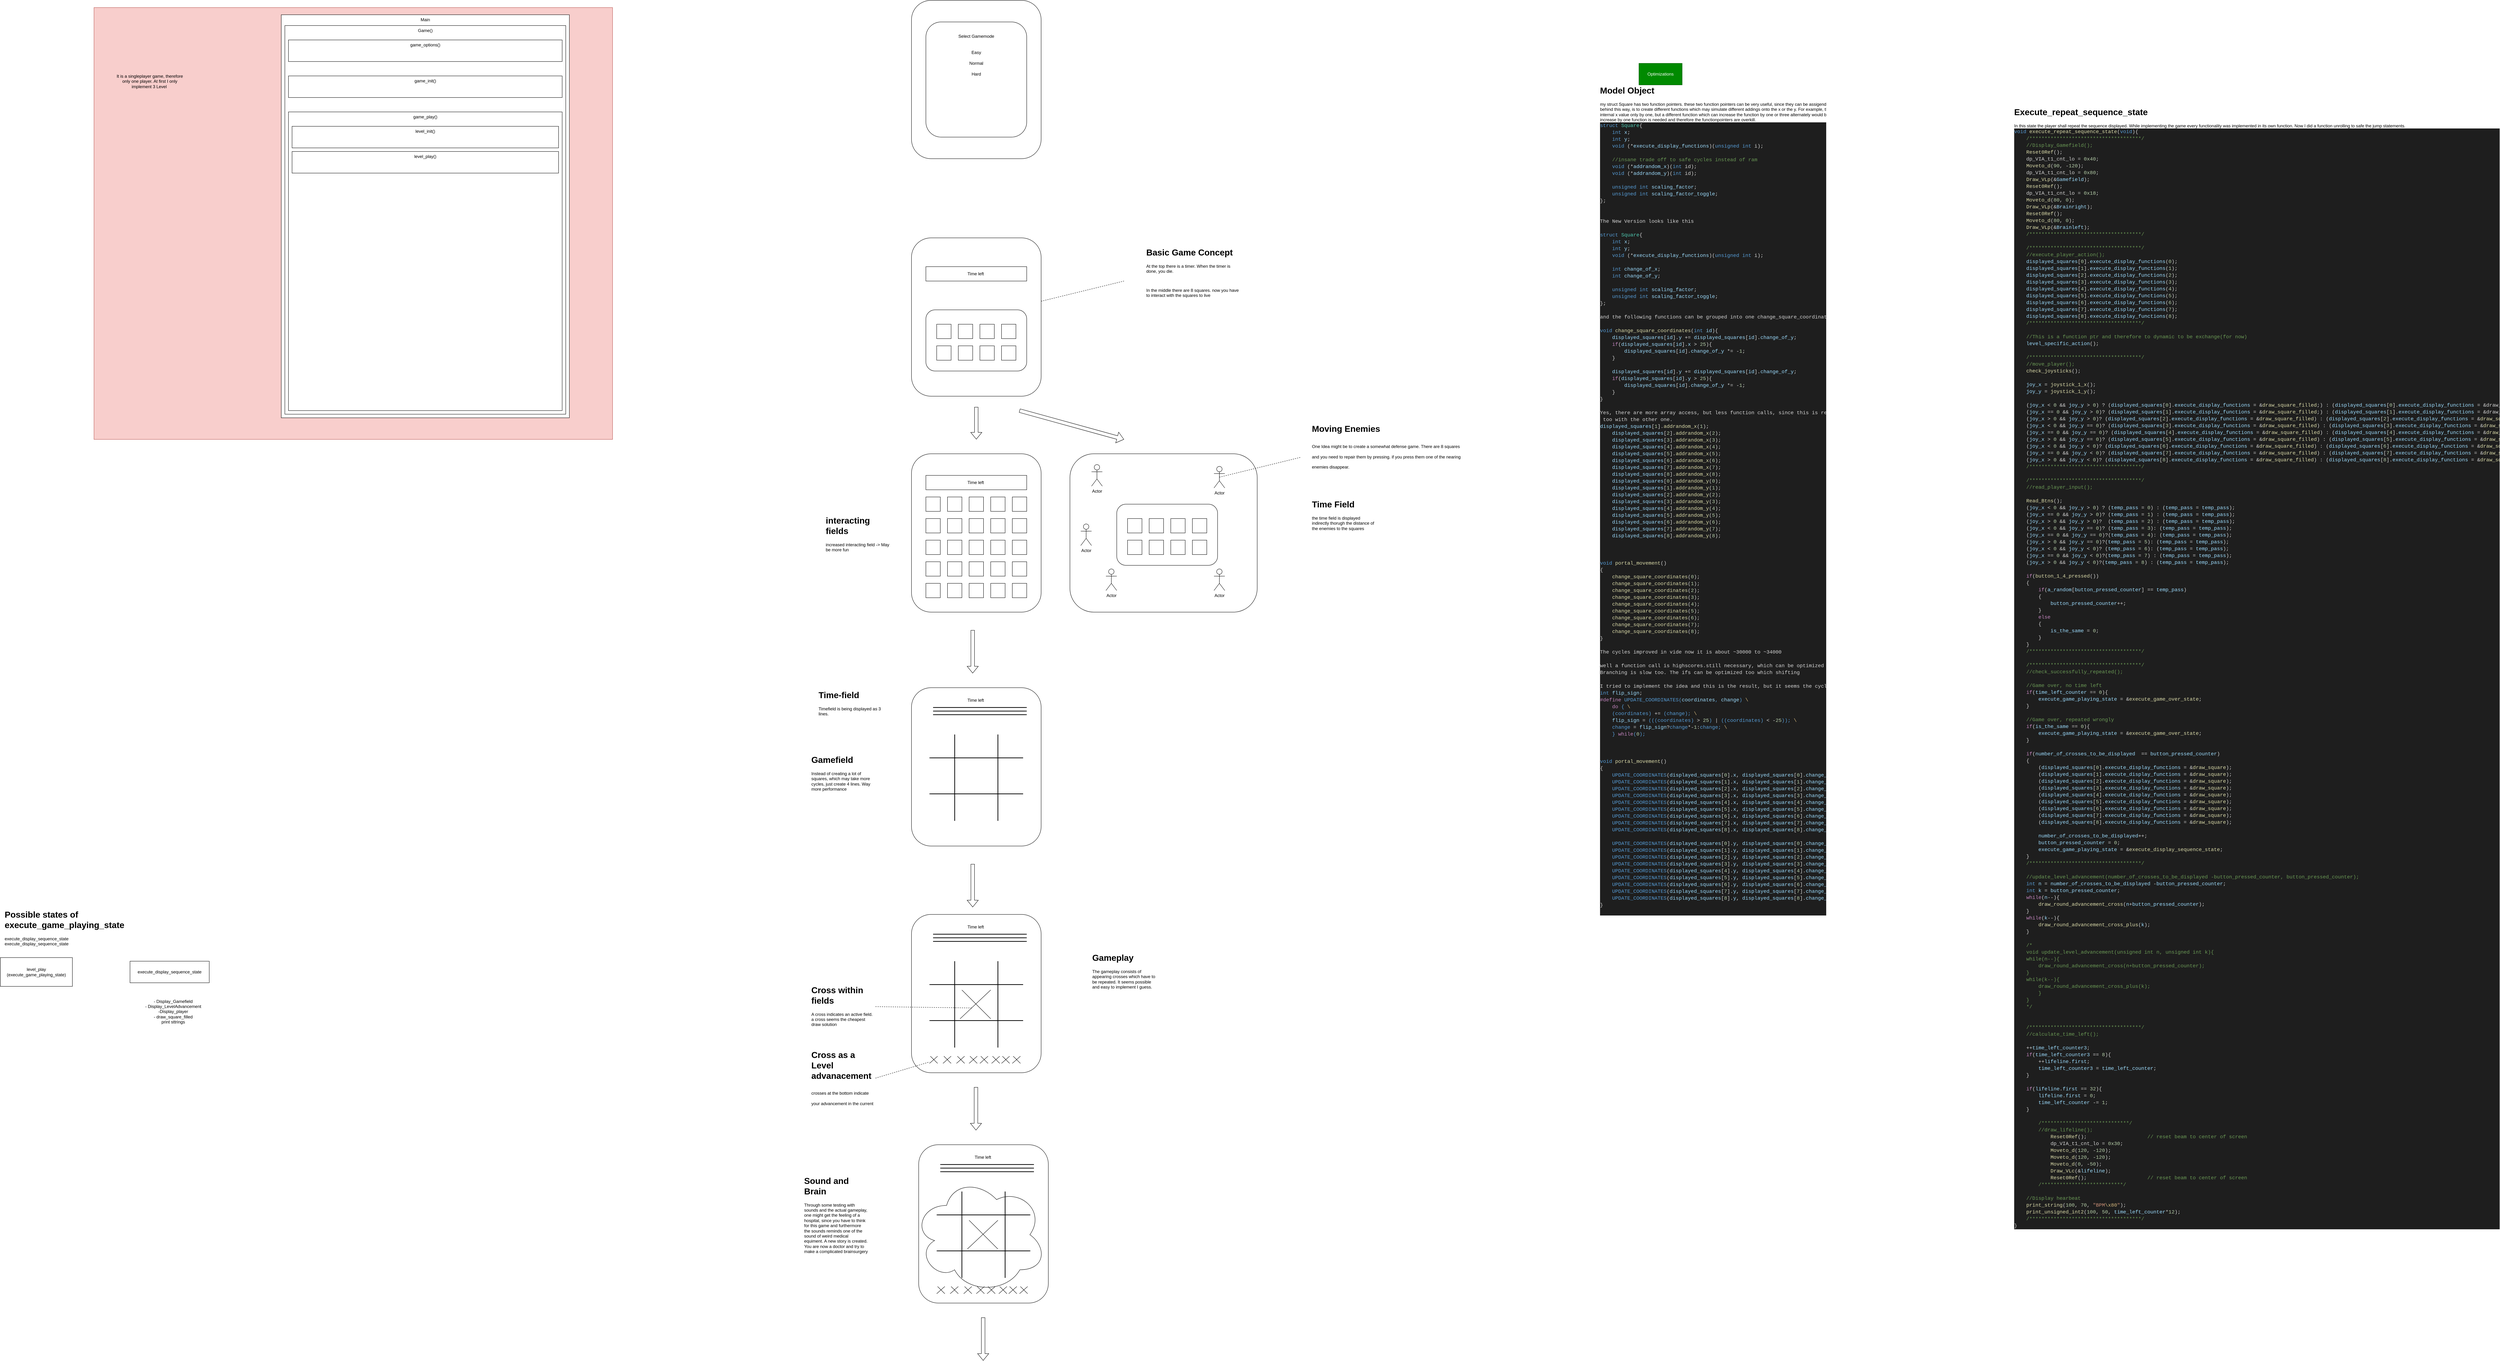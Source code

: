 <mxfile version="26.0.9">
  <diagram name="Seite-1" id="tVJjTK0MrMZWwoz48v92">
    <mxGraphModel dx="2977" dy="3133" grid="1" gridSize="10" guides="1" tooltips="1" connect="1" arrows="1" fold="1" page="1" pageScale="1" pageWidth="827" pageHeight="1169" math="0" shadow="0">
      <root>
        <mxCell id="0" />
        <mxCell id="1" parent="0" />
        <mxCell id="pfrqYCGvv3sASO-Da6oc-1" value="" style="rounded=1;whiteSpace=wrap;html=1;" parent="1" vertex="1">
          <mxGeometry x="990" y="2000" width="360" height="440" as="geometry" />
        </mxCell>
        <mxCell id="pfrqYCGvv3sASO-Da6oc-2" value="" style="ellipse;shape=cloud;whiteSpace=wrap;html=1;" parent="1" vertex="1">
          <mxGeometry x="975" y="2087.5" width="370" height="325" as="geometry" />
        </mxCell>
        <mxCell id="pfrqYCGvv3sASO-Da6oc-3" value="Time left&amp;nbsp;" style="text;html=1;align=center;verticalAlign=middle;whiteSpace=wrap;rounded=0;" parent="1" vertex="1">
          <mxGeometry x="1140" y="2020" width="60" height="30" as="geometry" />
        </mxCell>
        <mxCell id="pfrqYCGvv3sASO-Da6oc-4" value="" style="line;strokeWidth=2;direction=south;html=1;" parent="1" vertex="1">
          <mxGeometry x="1105" y="2130" width="10" height="240" as="geometry" />
        </mxCell>
        <mxCell id="pfrqYCGvv3sASO-Da6oc-5" value="" style="line;strokeWidth=2;direction=south;html=1;" parent="1" vertex="1">
          <mxGeometry x="1225" y="2130" width="10" height="240" as="geometry" />
        </mxCell>
        <mxCell id="pfrqYCGvv3sASO-Da6oc-6" value="" style="line;strokeWidth=2;html=1;" parent="1" vertex="1">
          <mxGeometry x="1040" y="2190" width="260" height="10" as="geometry" />
        </mxCell>
        <mxCell id="pfrqYCGvv3sASO-Da6oc-7" value="" style="line;strokeWidth=2;html=1;" parent="1" vertex="1">
          <mxGeometry x="1040" y="2290" width="260" height="10" as="geometry" />
        </mxCell>
        <mxCell id="pfrqYCGvv3sASO-Da6oc-8" value="" style="line;strokeWidth=2;html=1;" parent="1" vertex="1">
          <mxGeometry x="1050" y="2050" width="260" height="10" as="geometry" />
        </mxCell>
        <mxCell id="pfrqYCGvv3sASO-Da6oc-9" value="" style="line;strokeWidth=2;html=1;" parent="1" vertex="1">
          <mxGeometry x="1050" y="2060" width="260" height="10" as="geometry" />
        </mxCell>
        <mxCell id="pfrqYCGvv3sASO-Da6oc-10" value="" style="line;strokeWidth=2;html=1;" parent="1" vertex="1">
          <mxGeometry x="1050" y="2070" width="260" height="10" as="geometry" />
        </mxCell>
        <mxCell id="pfrqYCGvv3sASO-Da6oc-11" value="" style="endArrow=none;html=1;rounded=0;" parent="1" edge="1">
          <mxGeometry width="50" height="50" relative="1" as="geometry">
            <mxPoint x="1125" y="2290" as="sourcePoint" />
            <mxPoint x="1210" y="2210" as="targetPoint" />
          </mxGeometry>
        </mxCell>
        <mxCell id="pfrqYCGvv3sASO-Da6oc-12" value="" style="endArrow=none;html=1;rounded=0;" parent="1" edge="1">
          <mxGeometry width="50" height="50" relative="1" as="geometry">
            <mxPoint x="1130" y="2210" as="sourcePoint" />
            <mxPoint x="1210" y="2290" as="targetPoint" />
          </mxGeometry>
        </mxCell>
        <mxCell id="pfrqYCGvv3sASO-Da6oc-13" value="" style="endArrow=none;html=1;rounded=0;" parent="1" edge="1">
          <mxGeometry width="50" height="50" relative="1" as="geometry">
            <mxPoint x="1040" y="2414" as="sourcePoint" />
            <mxPoint x="1062.5" y="2394" as="targetPoint" />
          </mxGeometry>
        </mxCell>
        <mxCell id="pfrqYCGvv3sASO-Da6oc-14" value="" style="endArrow=none;html=1;rounded=0;" parent="1" edge="1">
          <mxGeometry width="50" height="50" relative="1" as="geometry">
            <mxPoint x="1042.5" y="2394" as="sourcePoint" />
            <mxPoint x="1062.5" y="2414" as="targetPoint" />
          </mxGeometry>
        </mxCell>
        <mxCell id="pfrqYCGvv3sASO-Da6oc-15" value="" style="endArrow=none;html=1;rounded=0;" parent="1" edge="1">
          <mxGeometry width="50" height="50" relative="1" as="geometry">
            <mxPoint x="1077.5" y="2414" as="sourcePoint" />
            <mxPoint x="1100" y="2394" as="targetPoint" />
          </mxGeometry>
        </mxCell>
        <mxCell id="pfrqYCGvv3sASO-Da6oc-16" value="" style="endArrow=none;html=1;rounded=0;" parent="1" edge="1">
          <mxGeometry width="50" height="50" relative="1" as="geometry">
            <mxPoint x="1080" y="2394" as="sourcePoint" />
            <mxPoint x="1100" y="2414" as="targetPoint" />
          </mxGeometry>
        </mxCell>
        <mxCell id="pfrqYCGvv3sASO-Da6oc-17" value="" style="endArrow=none;html=1;rounded=0;" parent="1" edge="1">
          <mxGeometry width="50" height="50" relative="1" as="geometry">
            <mxPoint x="1115" y="2414" as="sourcePoint" />
            <mxPoint x="1137.5" y="2394" as="targetPoint" />
          </mxGeometry>
        </mxCell>
        <mxCell id="pfrqYCGvv3sASO-Da6oc-18" value="" style="endArrow=none;html=1;rounded=0;" parent="1" edge="1">
          <mxGeometry width="50" height="50" relative="1" as="geometry">
            <mxPoint x="1117.5" y="2394" as="sourcePoint" />
            <mxPoint x="1137.5" y="2414" as="targetPoint" />
          </mxGeometry>
        </mxCell>
        <mxCell id="pfrqYCGvv3sASO-Da6oc-19" value="" style="endArrow=none;html=1;rounded=0;" parent="1" edge="1">
          <mxGeometry width="50" height="50" relative="1" as="geometry">
            <mxPoint x="1150" y="2414" as="sourcePoint" />
            <mxPoint x="1172.5" y="2394" as="targetPoint" />
          </mxGeometry>
        </mxCell>
        <mxCell id="pfrqYCGvv3sASO-Da6oc-20" value="" style="endArrow=none;html=1;rounded=0;" parent="1" edge="1">
          <mxGeometry width="50" height="50" relative="1" as="geometry">
            <mxPoint x="1152.5" y="2394" as="sourcePoint" />
            <mxPoint x="1172.5" y="2414" as="targetPoint" />
          </mxGeometry>
        </mxCell>
        <mxCell id="pfrqYCGvv3sASO-Da6oc-21" value="" style="endArrow=none;html=1;rounded=0;" parent="1" edge="1">
          <mxGeometry width="50" height="50" relative="1" as="geometry">
            <mxPoint x="1180" y="2414" as="sourcePoint" />
            <mxPoint x="1202.5" y="2394" as="targetPoint" />
          </mxGeometry>
        </mxCell>
        <mxCell id="pfrqYCGvv3sASO-Da6oc-22" value="" style="endArrow=none;html=1;rounded=0;" parent="1" edge="1">
          <mxGeometry width="50" height="50" relative="1" as="geometry">
            <mxPoint x="1182.5" y="2394" as="sourcePoint" />
            <mxPoint x="1202.5" y="2414" as="targetPoint" />
          </mxGeometry>
        </mxCell>
        <mxCell id="pfrqYCGvv3sASO-Da6oc-23" value="" style="endArrow=none;html=1;rounded=0;" parent="1" edge="1">
          <mxGeometry width="50" height="50" relative="1" as="geometry">
            <mxPoint x="1212.5" y="2414" as="sourcePoint" />
            <mxPoint x="1235" y="2394" as="targetPoint" />
          </mxGeometry>
        </mxCell>
        <mxCell id="pfrqYCGvv3sASO-Da6oc-24" value="" style="endArrow=none;html=1;rounded=0;" parent="1" edge="1">
          <mxGeometry width="50" height="50" relative="1" as="geometry">
            <mxPoint x="1215" y="2394" as="sourcePoint" />
            <mxPoint x="1235" y="2414" as="targetPoint" />
          </mxGeometry>
        </mxCell>
        <mxCell id="pfrqYCGvv3sASO-Da6oc-25" value="" style="endArrow=none;html=1;rounded=0;" parent="1" edge="1">
          <mxGeometry width="50" height="50" relative="1" as="geometry">
            <mxPoint x="1240" y="2414" as="sourcePoint" />
            <mxPoint x="1262.5" y="2394" as="targetPoint" />
          </mxGeometry>
        </mxCell>
        <mxCell id="pfrqYCGvv3sASO-Da6oc-26" value="" style="endArrow=none;html=1;rounded=0;" parent="1" edge="1">
          <mxGeometry width="50" height="50" relative="1" as="geometry">
            <mxPoint x="1242.5" y="2394" as="sourcePoint" />
            <mxPoint x="1262.5" y="2414" as="targetPoint" />
          </mxGeometry>
        </mxCell>
        <mxCell id="pfrqYCGvv3sASO-Da6oc-27" value="" style="endArrow=none;html=1;rounded=0;" parent="1" edge="1">
          <mxGeometry width="50" height="50" relative="1" as="geometry">
            <mxPoint x="1270" y="2414" as="sourcePoint" />
            <mxPoint x="1292.5" y="2394" as="targetPoint" />
          </mxGeometry>
        </mxCell>
        <mxCell id="pfrqYCGvv3sASO-Da6oc-28" value="" style="endArrow=none;html=1;rounded=0;" parent="1" edge="1">
          <mxGeometry width="50" height="50" relative="1" as="geometry">
            <mxPoint x="1272.5" y="2394" as="sourcePoint" />
            <mxPoint x="1292.5" y="2414" as="targetPoint" />
          </mxGeometry>
        </mxCell>
        <mxCell id="pfrqYCGvv3sASO-Da6oc-29" value="" style="rounded=0;whiteSpace=wrap;html=1;fillColor=#f8cecc;strokeColor=#b85450;" parent="1" vertex="1">
          <mxGeometry x="-1300" y="-1160" width="1440" height="1200" as="geometry" />
        </mxCell>
        <mxCell id="pfrqYCGvv3sASO-Da6oc-30" value="" style="rounded=1;whiteSpace=wrap;html=1;" parent="1" vertex="1">
          <mxGeometry x="970" y="-520" width="360" height="440" as="geometry" />
        </mxCell>
        <mxCell id="pfrqYCGvv3sASO-Da6oc-31" value="" style="rounded=1;whiteSpace=wrap;html=1;" parent="1" vertex="1">
          <mxGeometry x="970" y="80" width="360" height="440" as="geometry" />
        </mxCell>
        <mxCell id="pfrqYCGvv3sASO-Da6oc-32" value="" style="rounded=1;whiteSpace=wrap;html=1;" parent="1" vertex="1">
          <mxGeometry x="1010" y="-320" width="280" height="170" as="geometry" />
        </mxCell>
        <mxCell id="pfrqYCGvv3sASO-Da6oc-33" value="" style="rounded=0;whiteSpace=wrap;html=1;" parent="1" vertex="1">
          <mxGeometry x="1130" y="200" width="40" height="40" as="geometry" />
        </mxCell>
        <mxCell id="pfrqYCGvv3sASO-Da6oc-34" value="" style="rounded=0;whiteSpace=wrap;html=1;" parent="1" vertex="1">
          <mxGeometry x="1070" y="200" width="40" height="40" as="geometry" />
        </mxCell>
        <mxCell id="pfrqYCGvv3sASO-Da6oc-35" value="" style="rounded=0;whiteSpace=wrap;html=1;" parent="1" vertex="1">
          <mxGeometry x="1190" y="200" width="40" height="40" as="geometry" />
        </mxCell>
        <mxCell id="pfrqYCGvv3sASO-Da6oc-36" value="" style="rounded=0;whiteSpace=wrap;html=1;" parent="1" vertex="1">
          <mxGeometry x="1010" y="200" width="40" height="40" as="geometry" />
        </mxCell>
        <mxCell id="pfrqYCGvv3sASO-Da6oc-37" value="" style="rounded=0;whiteSpace=wrap;html=1;" parent="1" vertex="1">
          <mxGeometry x="1250" y="200" width="40" height="40" as="geometry" />
        </mxCell>
        <mxCell id="pfrqYCGvv3sASO-Da6oc-38" value="" style="rounded=0;whiteSpace=wrap;html=1;" parent="1" vertex="1">
          <mxGeometry x="1130" y="260" width="40" height="40" as="geometry" />
        </mxCell>
        <mxCell id="pfrqYCGvv3sASO-Da6oc-39" value="" style="rounded=0;whiteSpace=wrap;html=1;" parent="1" vertex="1">
          <mxGeometry x="1070" y="260" width="40" height="40" as="geometry" />
        </mxCell>
        <mxCell id="pfrqYCGvv3sASO-Da6oc-40" value="" style="rounded=0;whiteSpace=wrap;html=1;" parent="1" vertex="1">
          <mxGeometry x="1190" y="260" width="40" height="40" as="geometry" />
        </mxCell>
        <mxCell id="pfrqYCGvv3sASO-Da6oc-41" value="" style="rounded=0;whiteSpace=wrap;html=1;" parent="1" vertex="1">
          <mxGeometry x="1010" y="260" width="40" height="40" as="geometry" />
        </mxCell>
        <mxCell id="pfrqYCGvv3sASO-Da6oc-42" value="" style="rounded=0;whiteSpace=wrap;html=1;" parent="1" vertex="1">
          <mxGeometry x="1250" y="260" width="40" height="40" as="geometry" />
        </mxCell>
        <mxCell id="pfrqYCGvv3sASO-Da6oc-43" value="" style="rounded=0;whiteSpace=wrap;html=1;" parent="1" vertex="1">
          <mxGeometry x="1130" y="320" width="40" height="40" as="geometry" />
        </mxCell>
        <mxCell id="pfrqYCGvv3sASO-Da6oc-44" value="" style="rounded=0;whiteSpace=wrap;html=1;" parent="1" vertex="1">
          <mxGeometry x="1070" y="320" width="40" height="40" as="geometry" />
        </mxCell>
        <mxCell id="pfrqYCGvv3sASO-Da6oc-45" value="" style="rounded=0;whiteSpace=wrap;html=1;" parent="1" vertex="1">
          <mxGeometry x="1190" y="320" width="40" height="40" as="geometry" />
        </mxCell>
        <mxCell id="pfrqYCGvv3sASO-Da6oc-46" value="" style="rounded=0;whiteSpace=wrap;html=1;" parent="1" vertex="1">
          <mxGeometry x="1010" y="320" width="40" height="40" as="geometry" />
        </mxCell>
        <mxCell id="pfrqYCGvv3sASO-Da6oc-47" value="" style="rounded=0;whiteSpace=wrap;html=1;" parent="1" vertex="1">
          <mxGeometry x="1250" y="320" width="40" height="40" as="geometry" />
        </mxCell>
        <mxCell id="pfrqYCGvv3sASO-Da6oc-48" value="" style="rounded=0;whiteSpace=wrap;html=1;" parent="1" vertex="1">
          <mxGeometry x="1130" y="380" width="40" height="40" as="geometry" />
        </mxCell>
        <mxCell id="pfrqYCGvv3sASO-Da6oc-49" value="" style="rounded=0;whiteSpace=wrap;html=1;" parent="1" vertex="1">
          <mxGeometry x="1070" y="380" width="40" height="40" as="geometry" />
        </mxCell>
        <mxCell id="pfrqYCGvv3sASO-Da6oc-50" value="" style="rounded=0;whiteSpace=wrap;html=1;" parent="1" vertex="1">
          <mxGeometry x="1190" y="380" width="40" height="40" as="geometry" />
        </mxCell>
        <mxCell id="pfrqYCGvv3sASO-Da6oc-51" value="" style="rounded=0;whiteSpace=wrap;html=1;" parent="1" vertex="1">
          <mxGeometry x="1010" y="380" width="40" height="40" as="geometry" />
        </mxCell>
        <mxCell id="pfrqYCGvv3sASO-Da6oc-52" value="" style="rounded=0;whiteSpace=wrap;html=1;" parent="1" vertex="1">
          <mxGeometry x="1250" y="380" width="40" height="40" as="geometry" />
        </mxCell>
        <mxCell id="pfrqYCGvv3sASO-Da6oc-53" value="" style="rounded=0;whiteSpace=wrap;html=1;" parent="1" vertex="1">
          <mxGeometry x="1130" y="440" width="40" height="40" as="geometry" />
        </mxCell>
        <mxCell id="pfrqYCGvv3sASO-Da6oc-54" value="" style="rounded=0;whiteSpace=wrap;html=1;" parent="1" vertex="1">
          <mxGeometry x="1070" y="440" width="40" height="40" as="geometry" />
        </mxCell>
        <mxCell id="pfrqYCGvv3sASO-Da6oc-55" value="" style="rounded=0;whiteSpace=wrap;html=1;" parent="1" vertex="1">
          <mxGeometry x="1190" y="440" width="40" height="40" as="geometry" />
        </mxCell>
        <mxCell id="pfrqYCGvv3sASO-Da6oc-56" value="" style="rounded=0;whiteSpace=wrap;html=1;" parent="1" vertex="1">
          <mxGeometry x="1010" y="440" width="40" height="40" as="geometry" />
        </mxCell>
        <mxCell id="pfrqYCGvv3sASO-Da6oc-57" value="" style="rounded=0;whiteSpace=wrap;html=1;" parent="1" vertex="1">
          <mxGeometry x="1250" y="440" width="40" height="40" as="geometry" />
        </mxCell>
        <mxCell id="pfrqYCGvv3sASO-Da6oc-58" value="" style="rounded=0;whiteSpace=wrap;html=1;" parent="1" vertex="1">
          <mxGeometry x="1010" y="140" width="280" height="40" as="geometry" />
        </mxCell>
        <mxCell id="pfrqYCGvv3sASO-Da6oc-59" value="Time left&amp;nbsp;" style="text;html=1;align=center;verticalAlign=middle;whiteSpace=wrap;rounded=0;" parent="1" vertex="1">
          <mxGeometry x="1120" y="145" width="60" height="30" as="geometry" />
        </mxCell>
        <mxCell id="pfrqYCGvv3sASO-Da6oc-60" value="" style="rounded=0;whiteSpace=wrap;html=1;" parent="1" vertex="1">
          <mxGeometry x="1100" y="-280" width="40" height="40" as="geometry" />
        </mxCell>
        <mxCell id="pfrqYCGvv3sASO-Da6oc-61" value="" style="rounded=0;whiteSpace=wrap;html=1;" parent="1" vertex="1">
          <mxGeometry x="1040" y="-280" width="40" height="40" as="geometry" />
        </mxCell>
        <mxCell id="pfrqYCGvv3sASO-Da6oc-62" value="" style="rounded=0;whiteSpace=wrap;html=1;" parent="1" vertex="1">
          <mxGeometry x="1160" y="-280" width="40" height="40" as="geometry" />
        </mxCell>
        <mxCell id="pfrqYCGvv3sASO-Da6oc-63" value="" style="rounded=0;whiteSpace=wrap;html=1;" parent="1" vertex="1">
          <mxGeometry x="1100" y="-220" width="40" height="40" as="geometry" />
        </mxCell>
        <mxCell id="pfrqYCGvv3sASO-Da6oc-64" value="" style="rounded=0;whiteSpace=wrap;html=1;" parent="1" vertex="1">
          <mxGeometry x="1040" y="-220" width="40" height="40" as="geometry" />
        </mxCell>
        <mxCell id="pfrqYCGvv3sASO-Da6oc-65" value="" style="rounded=0;whiteSpace=wrap;html=1;" parent="1" vertex="1">
          <mxGeometry x="1160" y="-220" width="40" height="40" as="geometry" />
        </mxCell>
        <mxCell id="pfrqYCGvv3sASO-Da6oc-66" value="" style="rounded=0;whiteSpace=wrap;html=1;" parent="1" vertex="1">
          <mxGeometry x="1220" y="-220" width="40" height="40" as="geometry" />
        </mxCell>
        <mxCell id="pfrqYCGvv3sASO-Da6oc-67" value="" style="rounded=0;whiteSpace=wrap;html=1;" parent="1" vertex="1">
          <mxGeometry x="1220" y="-280" width="40" height="40" as="geometry" />
        </mxCell>
        <mxCell id="pfrqYCGvv3sASO-Da6oc-68" value="" style="rounded=0;whiteSpace=wrap;html=1;" parent="1" vertex="1">
          <mxGeometry x="1010" y="-440" width="280" height="40" as="geometry" />
        </mxCell>
        <mxCell id="pfrqYCGvv3sASO-Da6oc-69" value="Time left&amp;nbsp;" style="text;html=1;align=center;verticalAlign=middle;whiteSpace=wrap;rounded=0;" parent="1" vertex="1">
          <mxGeometry x="1120" y="-435" width="60" height="30" as="geometry" />
        </mxCell>
        <mxCell id="pfrqYCGvv3sASO-Da6oc-70" value="" style="shape=flexArrow;endArrow=classic;html=1;rounded=0;" parent="1" edge="1">
          <mxGeometry width="50" height="50" relative="1" as="geometry">
            <mxPoint x="1150" y="-50" as="sourcePoint" />
            <mxPoint x="1150" y="40" as="targetPoint" />
          </mxGeometry>
        </mxCell>
        <mxCell id="pfrqYCGvv3sASO-Da6oc-71" value="" style="shape=flexArrow;endArrow=classic;html=1;rounded=0;" parent="1" edge="1">
          <mxGeometry width="50" height="50" relative="1" as="geometry">
            <mxPoint x="1270" y="-40" as="sourcePoint" />
            <mxPoint x="1560" y="40" as="targetPoint" />
          </mxGeometry>
        </mxCell>
        <mxCell id="pfrqYCGvv3sASO-Da6oc-72" value="" style="rounded=1;whiteSpace=wrap;html=1;" parent="1" vertex="1">
          <mxGeometry x="1410" y="80" width="520" height="440" as="geometry" />
        </mxCell>
        <mxCell id="pfrqYCGvv3sASO-Da6oc-73" value="Actor" style="shape=umlActor;verticalLabelPosition=bottom;verticalAlign=top;html=1;outlineConnect=0;" parent="1" vertex="1">
          <mxGeometry x="1470" y="110" width="30" height="60" as="geometry" />
        </mxCell>
        <mxCell id="pfrqYCGvv3sASO-Da6oc-74" value="Actor" style="shape=umlActor;verticalLabelPosition=bottom;verticalAlign=top;html=1;outlineConnect=0;" parent="1" vertex="1">
          <mxGeometry x="1440" y="275" width="30" height="60" as="geometry" />
        </mxCell>
        <mxCell id="pfrqYCGvv3sASO-Da6oc-75" value="Actor" style="shape=umlActor;verticalLabelPosition=bottom;verticalAlign=top;html=1;outlineConnect=0;" parent="1" vertex="1">
          <mxGeometry x="1810" y="115" width="30" height="60" as="geometry" />
        </mxCell>
        <mxCell id="pfrqYCGvv3sASO-Da6oc-76" value="Actor" style="shape=umlActor;verticalLabelPosition=bottom;verticalAlign=top;html=1;outlineConnect=0;" parent="1" vertex="1">
          <mxGeometry x="1810" y="400" width="30" height="60" as="geometry" />
        </mxCell>
        <mxCell id="pfrqYCGvv3sASO-Da6oc-77" value="Actor" style="shape=umlActor;verticalLabelPosition=bottom;verticalAlign=top;html=1;outlineConnect=0;" parent="1" vertex="1">
          <mxGeometry x="1510" y="400" width="30" height="60" as="geometry" />
        </mxCell>
        <mxCell id="pfrqYCGvv3sASO-Da6oc-78" value="" style="rounded=1;whiteSpace=wrap;html=1;" parent="1" vertex="1">
          <mxGeometry x="1540" y="220" width="280" height="170" as="geometry" />
        </mxCell>
        <mxCell id="pfrqYCGvv3sASO-Da6oc-79" value="" style="rounded=0;whiteSpace=wrap;html=1;" parent="1" vertex="1">
          <mxGeometry x="1630" y="260" width="40" height="40" as="geometry" />
        </mxCell>
        <mxCell id="pfrqYCGvv3sASO-Da6oc-80" value="" style="rounded=0;whiteSpace=wrap;html=1;" parent="1" vertex="1">
          <mxGeometry x="1570" y="260" width="40" height="40" as="geometry" />
        </mxCell>
        <mxCell id="pfrqYCGvv3sASO-Da6oc-81" value="" style="rounded=0;whiteSpace=wrap;html=1;" parent="1" vertex="1">
          <mxGeometry x="1690" y="260" width="40" height="40" as="geometry" />
        </mxCell>
        <mxCell id="pfrqYCGvv3sASO-Da6oc-82" value="" style="rounded=0;whiteSpace=wrap;html=1;" parent="1" vertex="1">
          <mxGeometry x="1630" y="320" width="40" height="40" as="geometry" />
        </mxCell>
        <mxCell id="pfrqYCGvv3sASO-Da6oc-83" value="" style="rounded=0;whiteSpace=wrap;html=1;" parent="1" vertex="1">
          <mxGeometry x="1570" y="320" width="40" height="40" as="geometry" />
        </mxCell>
        <mxCell id="pfrqYCGvv3sASO-Da6oc-84" value="" style="rounded=0;whiteSpace=wrap;html=1;" parent="1" vertex="1">
          <mxGeometry x="1690" y="320" width="40" height="40" as="geometry" />
        </mxCell>
        <mxCell id="pfrqYCGvv3sASO-Da6oc-85" value="" style="rounded=0;whiteSpace=wrap;html=1;" parent="1" vertex="1">
          <mxGeometry x="1750" y="320" width="40" height="40" as="geometry" />
        </mxCell>
        <mxCell id="pfrqYCGvv3sASO-Da6oc-86" value="" style="rounded=0;whiteSpace=wrap;html=1;" parent="1" vertex="1">
          <mxGeometry x="1750" y="260" width="40" height="40" as="geometry" />
        </mxCell>
        <mxCell id="pfrqYCGvv3sASO-Da6oc-87" value="" style="rounded=1;whiteSpace=wrap;html=1;" parent="1" vertex="1">
          <mxGeometry x="970" y="-1180" width="360" height="440" as="geometry" />
        </mxCell>
        <mxCell id="pfrqYCGvv3sASO-Da6oc-88" value="" style="rounded=1;whiteSpace=wrap;html=1;" parent="1" vertex="1">
          <mxGeometry x="1010" y="-1120" width="280" height="320" as="geometry" />
        </mxCell>
        <mxCell id="pfrqYCGvv3sASO-Da6oc-89" value="&lt;h1 style=&quot;margin-top: 0px;&quot;&gt;&lt;br&gt;&lt;/h1&gt;" style="text;html=1;whiteSpace=wrap;overflow=hidden;rounded=0;" parent="1" vertex="1">
          <mxGeometry x="1070" y="-1065" width="180" height="120" as="geometry" />
        </mxCell>
        <mxCell id="pfrqYCGvv3sASO-Da6oc-90" value="Select Gamemode" style="text;html=1;align=center;verticalAlign=middle;whiteSpace=wrap;rounded=0;" parent="1" vertex="1">
          <mxGeometry x="1060" y="-1095" width="180" height="30" as="geometry" />
        </mxCell>
        <mxCell id="pfrqYCGvv3sASO-Da6oc-91" value="" style="endArrow=none;dashed=1;html=1;rounded=0;exitX=0.5;exitY=0.5;exitDx=0;exitDy=0;exitPerimeter=0;" parent="1" edge="1">
          <mxGeometry width="50" height="50" relative="1" as="geometry">
            <mxPoint x="1825" y="145" as="sourcePoint" />
            <mxPoint x="2050" y="90" as="targetPoint" />
          </mxGeometry>
        </mxCell>
        <mxCell id="pfrqYCGvv3sASO-Da6oc-92" value="&lt;h1 style=&quot;margin-top: 0px;&quot;&gt;&lt;span style=&quot;background-color: transparent; color: light-dark(rgb(0, 0, 0), rgb(255, 255, 255));&quot;&gt;Moving Enemies&lt;/span&gt;&lt;/h1&gt;&lt;h1 style=&quot;margin-top: 0px;&quot;&gt;&lt;span style=&quot;font-size: 12px; font-weight: 400;&quot;&gt;One Idea might be to create a somewhat defense game. There are 8 squares and you need to repair them by pressing. if you press them one of the nearing enemies disappear.&amp;nbsp;&lt;/span&gt;&lt;/h1&gt;" style="text;html=1;whiteSpace=wrap;overflow=hidden;rounded=0;" parent="1" vertex="1">
          <mxGeometry x="2080" y="-10" width="430" height="190" as="geometry" />
        </mxCell>
        <mxCell id="pfrqYCGvv3sASO-Da6oc-93" value="" style="endArrow=none;dashed=1;html=1;rounded=0;" parent="1" edge="1">
          <mxGeometry width="50" height="50" relative="1" as="geometry">
            <mxPoint x="1330" y="-343.902" as="sourcePoint" />
            <mxPoint x="1560" y="-400" as="targetPoint" />
          </mxGeometry>
        </mxCell>
        <mxCell id="pfrqYCGvv3sASO-Da6oc-94" value="&lt;h1 style=&quot;margin-top: 0px;&quot;&gt;Basic Game Concept&lt;/h1&gt;&lt;p&gt;At the top there is a timer. When the timer is done, you die.&lt;/p&gt;&lt;p&gt;&lt;br&gt;&lt;/p&gt;&lt;p&gt;In the middle there are 8 squares. now you have to interact with the squares to live&lt;/p&gt;" style="text;html=1;whiteSpace=wrap;overflow=hidden;rounded=0;" parent="1" vertex="1">
          <mxGeometry x="1620" y="-500" width="260" height="230" as="geometry" />
        </mxCell>
        <mxCell id="pfrqYCGvv3sASO-Da6oc-95" value="Easy" style="text;html=1;align=center;verticalAlign=middle;whiteSpace=wrap;rounded=0;" parent="1" vertex="1">
          <mxGeometry x="1120" y="-1050" width="60" height="30" as="geometry" />
        </mxCell>
        <mxCell id="pfrqYCGvv3sASO-Da6oc-96" value="Normal" style="text;html=1;align=center;verticalAlign=middle;whiteSpace=wrap;rounded=0;" parent="1" vertex="1">
          <mxGeometry x="1120" y="-1020" width="60" height="30" as="geometry" />
        </mxCell>
        <mxCell id="pfrqYCGvv3sASO-Da6oc-97" value="Hard" style="text;html=1;align=center;verticalAlign=middle;whiteSpace=wrap;rounded=0;" parent="1" vertex="1">
          <mxGeometry x="1120" y="-990" width="60" height="30" as="geometry" />
        </mxCell>
        <mxCell id="pfrqYCGvv3sASO-Da6oc-98" value="It is a singleplayer game, therefore only one player. At first I only implement 3 Level&amp;nbsp;" style="text;html=1;align=center;verticalAlign=middle;whiteSpace=wrap;rounded=0;" parent="1" vertex="1">
          <mxGeometry x="-1250" y="-1020" width="210" height="130" as="geometry" />
        </mxCell>
        <mxCell id="pfrqYCGvv3sASO-Da6oc-99" value="Main" style="rounded=0;whiteSpace=wrap;html=1;verticalAlign=top;" parent="1" vertex="1">
          <mxGeometry x="-780" y="-1140" width="800" height="1120" as="geometry" />
        </mxCell>
        <mxCell id="pfrqYCGvv3sASO-Da6oc-100" value="Game()" style="rounded=0;whiteSpace=wrap;html=1;verticalAlign=top;" parent="1" vertex="1">
          <mxGeometry x="-770" y="-1110" width="780" height="1080" as="geometry" />
        </mxCell>
        <mxCell id="pfrqYCGvv3sASO-Da6oc-101" value="game_options()" style="rounded=0;whiteSpace=wrap;html=1;verticalAlign=top;" parent="1" vertex="1">
          <mxGeometry x="-760" y="-1070" width="760" height="60" as="geometry" />
        </mxCell>
        <mxCell id="pfrqYCGvv3sASO-Da6oc-102" value="game_init()" style="rounded=0;whiteSpace=wrap;html=1;verticalAlign=top;" parent="1" vertex="1">
          <mxGeometry x="-760" y="-970" width="760" height="60" as="geometry" />
        </mxCell>
        <mxCell id="pfrqYCGvv3sASO-Da6oc-103" value="game_play()" style="rounded=0;whiteSpace=wrap;html=1;verticalAlign=top;" parent="1" vertex="1">
          <mxGeometry x="-760" y="-870" width="760" height="830" as="geometry" />
        </mxCell>
        <mxCell id="pfrqYCGvv3sASO-Da6oc-104" value="level_init()" style="rounded=0;whiteSpace=wrap;html=1;verticalAlign=top;" parent="1" vertex="1">
          <mxGeometry x="-750" y="-830" width="740" height="60" as="geometry" />
        </mxCell>
        <mxCell id="pfrqYCGvv3sASO-Da6oc-105" value="level_play()" style="rounded=0;whiteSpace=wrap;html=1;verticalAlign=top;" parent="1" vertex="1">
          <mxGeometry x="-750" y="-760" width="740" height="60" as="geometry" />
        </mxCell>
        <mxCell id="pfrqYCGvv3sASO-Da6oc-106" value="" style="shape=flexArrow;endArrow=classic;html=1;rounded=0;" parent="1" edge="1">
          <mxGeometry width="50" height="50" relative="1" as="geometry">
            <mxPoint x="1140" y="570" as="sourcePoint" />
            <mxPoint x="1140" y="690" as="targetPoint" />
          </mxGeometry>
        </mxCell>
        <mxCell id="pfrqYCGvv3sASO-Da6oc-107" value="" style="rounded=1;whiteSpace=wrap;html=1;" parent="1" vertex="1">
          <mxGeometry x="970" y="730" width="360" height="440" as="geometry" />
        </mxCell>
        <mxCell id="pfrqYCGvv3sASO-Da6oc-108" value="Time left&amp;nbsp;" style="text;html=1;align=center;verticalAlign=middle;whiteSpace=wrap;rounded=0;" parent="1" vertex="1">
          <mxGeometry x="1120" y="750" width="60" height="30" as="geometry" />
        </mxCell>
        <mxCell id="pfrqYCGvv3sASO-Da6oc-109" value="" style="line;strokeWidth=2;direction=south;html=1;" parent="1" vertex="1">
          <mxGeometry x="1085" y="860" width="10" height="240" as="geometry" />
        </mxCell>
        <mxCell id="pfrqYCGvv3sASO-Da6oc-110" value="" style="line;strokeWidth=2;direction=south;html=1;" parent="1" vertex="1">
          <mxGeometry x="1205" y="860" width="10" height="240" as="geometry" />
        </mxCell>
        <mxCell id="pfrqYCGvv3sASO-Da6oc-111" value="" style="line;strokeWidth=2;html=1;" parent="1" vertex="1">
          <mxGeometry x="1020" y="920" width="260" height="10" as="geometry" />
        </mxCell>
        <mxCell id="pfrqYCGvv3sASO-Da6oc-112" value="" style="line;strokeWidth=2;html=1;" parent="1" vertex="1">
          <mxGeometry x="1020" y="1020" width="260" height="10" as="geometry" />
        </mxCell>
        <mxCell id="pfrqYCGvv3sASO-Da6oc-113" value="&lt;h1 style=&quot;margin-top: 0px;&quot;&gt;Time-field&lt;/h1&gt;&lt;p&gt;Timefield is being displayed as 3 lines.&amp;nbsp;&lt;/p&gt;" style="text;html=1;whiteSpace=wrap;overflow=hidden;rounded=0;" parent="1" vertex="1">
          <mxGeometry x="710" y="730" width="180" height="120" as="geometry" />
        </mxCell>
        <mxCell id="pfrqYCGvv3sASO-Da6oc-114" value="" style="line;strokeWidth=2;html=1;" parent="1" vertex="1">
          <mxGeometry x="1030" y="780" width="260" height="10" as="geometry" />
        </mxCell>
        <mxCell id="pfrqYCGvv3sASO-Da6oc-115" value="" style="line;strokeWidth=2;html=1;" parent="1" vertex="1">
          <mxGeometry x="1030" y="790" width="260" height="10" as="geometry" />
        </mxCell>
        <mxCell id="pfrqYCGvv3sASO-Da6oc-116" value="" style="line;strokeWidth=2;html=1;" parent="1" vertex="1">
          <mxGeometry x="1030" y="800" width="260" height="10" as="geometry" />
        </mxCell>
        <mxCell id="pfrqYCGvv3sASO-Da6oc-117" value="&lt;h1 style=&quot;margin-top: 0px;&quot;&gt;Time Field&lt;/h1&gt;&lt;p&gt;the time field is displayed indirectly thorugh the distance of the enemies to the squares&lt;/p&gt;" style="text;html=1;whiteSpace=wrap;overflow=hidden;rounded=0;" parent="1" vertex="1">
          <mxGeometry x="2080" y="200" width="180" height="120" as="geometry" />
        </mxCell>
        <mxCell id="pfrqYCGvv3sASO-Da6oc-118" value="&lt;h1 style=&quot;margin-top: 0px;&quot;&gt;interacting fields&lt;/h1&gt;&lt;p&gt;increased interacting field -&amp;gt; May be more fun&lt;/p&gt;" style="text;html=1;whiteSpace=wrap;overflow=hidden;rounded=0;" parent="1" vertex="1">
          <mxGeometry x="730" y="245" width="180" height="120" as="geometry" />
        </mxCell>
        <mxCell id="pfrqYCGvv3sASO-Da6oc-119" value="&lt;h1 style=&quot;margin-top: 0px;&quot;&gt;Gamefield&lt;/h1&gt;&lt;p&gt;Instead of creating a lot of squares, which may take more cycles, just create 4 lines. Way more performance&lt;/p&gt;" style="text;html=1;whiteSpace=wrap;overflow=hidden;rounded=0;" parent="1" vertex="1">
          <mxGeometry x="690" y="910" width="180" height="120" as="geometry" />
        </mxCell>
        <mxCell id="pfrqYCGvv3sASO-Da6oc-120" value="" style="shape=flexArrow;endArrow=classic;html=1;rounded=0;" parent="1" edge="1">
          <mxGeometry width="50" height="50" relative="1" as="geometry">
            <mxPoint x="1140" y="1220" as="sourcePoint" />
            <mxPoint x="1140" y="1340" as="targetPoint" />
          </mxGeometry>
        </mxCell>
        <mxCell id="pfrqYCGvv3sASO-Da6oc-121" value="" style="rounded=1;whiteSpace=wrap;html=1;" parent="1" vertex="1">
          <mxGeometry x="970" y="1360" width="360" height="440" as="geometry" />
        </mxCell>
        <mxCell id="pfrqYCGvv3sASO-Da6oc-122" value="Time left&amp;nbsp;" style="text;html=1;align=center;verticalAlign=middle;whiteSpace=wrap;rounded=0;" parent="1" vertex="1">
          <mxGeometry x="1120" y="1380" width="60" height="30" as="geometry" />
        </mxCell>
        <mxCell id="pfrqYCGvv3sASO-Da6oc-123" value="" style="line;strokeWidth=2;direction=south;html=1;" parent="1" vertex="1">
          <mxGeometry x="1085" y="1490" width="10" height="240" as="geometry" />
        </mxCell>
        <mxCell id="pfrqYCGvv3sASO-Da6oc-124" value="" style="line;strokeWidth=2;direction=south;html=1;" parent="1" vertex="1">
          <mxGeometry x="1205" y="1490" width="10" height="240" as="geometry" />
        </mxCell>
        <mxCell id="pfrqYCGvv3sASO-Da6oc-125" value="" style="line;strokeWidth=2;html=1;" parent="1" vertex="1">
          <mxGeometry x="1020" y="1550" width="260" height="10" as="geometry" />
        </mxCell>
        <mxCell id="pfrqYCGvv3sASO-Da6oc-126" value="" style="line;strokeWidth=2;html=1;" parent="1" vertex="1">
          <mxGeometry x="1020" y="1650" width="260" height="10" as="geometry" />
        </mxCell>
        <mxCell id="pfrqYCGvv3sASO-Da6oc-127" value="" style="line;strokeWidth=2;html=1;" parent="1" vertex="1">
          <mxGeometry x="1030" y="1410" width="260" height="10" as="geometry" />
        </mxCell>
        <mxCell id="pfrqYCGvv3sASO-Da6oc-128" value="" style="line;strokeWidth=2;html=1;" parent="1" vertex="1">
          <mxGeometry x="1030" y="1420" width="260" height="10" as="geometry" />
        </mxCell>
        <mxCell id="pfrqYCGvv3sASO-Da6oc-129" value="" style="line;strokeWidth=2;html=1;" parent="1" vertex="1">
          <mxGeometry x="1030" y="1430" width="260" height="10" as="geometry" />
        </mxCell>
        <mxCell id="pfrqYCGvv3sASO-Da6oc-130" value="" style="endArrow=none;html=1;rounded=0;" parent="1" edge="1">
          <mxGeometry width="50" height="50" relative="1" as="geometry">
            <mxPoint x="1105" y="1650" as="sourcePoint" />
            <mxPoint x="1190" y="1570" as="targetPoint" />
          </mxGeometry>
        </mxCell>
        <mxCell id="pfrqYCGvv3sASO-Da6oc-131" value="" style="endArrow=none;html=1;rounded=0;" parent="1" edge="1">
          <mxGeometry width="50" height="50" relative="1" as="geometry">
            <mxPoint x="1110" y="1570" as="sourcePoint" />
            <mxPoint x="1190" y="1650" as="targetPoint" />
          </mxGeometry>
        </mxCell>
        <mxCell id="pfrqYCGvv3sASO-Da6oc-132" value="" style="endArrow=none;html=1;rounded=0;" parent="1" edge="1">
          <mxGeometry width="50" height="50" relative="1" as="geometry">
            <mxPoint x="1020" y="1774" as="sourcePoint" />
            <mxPoint x="1042.5" y="1754" as="targetPoint" />
          </mxGeometry>
        </mxCell>
        <mxCell id="pfrqYCGvv3sASO-Da6oc-133" value="" style="endArrow=none;html=1;rounded=0;" parent="1" edge="1">
          <mxGeometry width="50" height="50" relative="1" as="geometry">
            <mxPoint x="1022.5" y="1754" as="sourcePoint" />
            <mxPoint x="1042.5" y="1774" as="targetPoint" />
          </mxGeometry>
        </mxCell>
        <mxCell id="pfrqYCGvv3sASO-Da6oc-134" value="" style="endArrow=none;html=1;rounded=0;" parent="1" edge="1">
          <mxGeometry width="50" height="50" relative="1" as="geometry">
            <mxPoint x="1057.5" y="1774" as="sourcePoint" />
            <mxPoint x="1080" y="1754" as="targetPoint" />
          </mxGeometry>
        </mxCell>
        <mxCell id="pfrqYCGvv3sASO-Da6oc-135" value="" style="endArrow=none;html=1;rounded=0;" parent="1" edge="1">
          <mxGeometry width="50" height="50" relative="1" as="geometry">
            <mxPoint x="1060" y="1754" as="sourcePoint" />
            <mxPoint x="1080" y="1774" as="targetPoint" />
          </mxGeometry>
        </mxCell>
        <mxCell id="pfrqYCGvv3sASO-Da6oc-136" value="" style="endArrow=none;html=1;rounded=0;" parent="1" edge="1">
          <mxGeometry width="50" height="50" relative="1" as="geometry">
            <mxPoint x="1095" y="1774" as="sourcePoint" />
            <mxPoint x="1117.5" y="1754" as="targetPoint" />
          </mxGeometry>
        </mxCell>
        <mxCell id="pfrqYCGvv3sASO-Da6oc-137" value="" style="endArrow=none;html=1;rounded=0;" parent="1" edge="1">
          <mxGeometry width="50" height="50" relative="1" as="geometry">
            <mxPoint x="1097.5" y="1754" as="sourcePoint" />
            <mxPoint x="1117.5" y="1774" as="targetPoint" />
          </mxGeometry>
        </mxCell>
        <mxCell id="pfrqYCGvv3sASO-Da6oc-138" value="" style="endArrow=none;html=1;rounded=0;" parent="1" edge="1">
          <mxGeometry width="50" height="50" relative="1" as="geometry">
            <mxPoint x="1130" y="1774" as="sourcePoint" />
            <mxPoint x="1152.5" y="1754" as="targetPoint" />
          </mxGeometry>
        </mxCell>
        <mxCell id="pfrqYCGvv3sASO-Da6oc-139" value="" style="endArrow=none;html=1;rounded=0;" parent="1" edge="1">
          <mxGeometry width="50" height="50" relative="1" as="geometry">
            <mxPoint x="1132.5" y="1754" as="sourcePoint" />
            <mxPoint x="1152.5" y="1774" as="targetPoint" />
          </mxGeometry>
        </mxCell>
        <mxCell id="pfrqYCGvv3sASO-Da6oc-140" value="" style="endArrow=none;html=1;rounded=0;" parent="1" edge="1">
          <mxGeometry width="50" height="50" relative="1" as="geometry">
            <mxPoint x="1160" y="1774" as="sourcePoint" />
            <mxPoint x="1182.5" y="1754" as="targetPoint" />
          </mxGeometry>
        </mxCell>
        <mxCell id="pfrqYCGvv3sASO-Da6oc-141" value="" style="endArrow=none;html=1;rounded=0;" parent="1" edge="1">
          <mxGeometry width="50" height="50" relative="1" as="geometry">
            <mxPoint x="1162.5" y="1754" as="sourcePoint" />
            <mxPoint x="1182.5" y="1774" as="targetPoint" />
          </mxGeometry>
        </mxCell>
        <mxCell id="pfrqYCGvv3sASO-Da6oc-142" value="" style="endArrow=none;html=1;rounded=0;" parent="1" edge="1">
          <mxGeometry width="50" height="50" relative="1" as="geometry">
            <mxPoint x="1192.5" y="1774" as="sourcePoint" />
            <mxPoint x="1215" y="1754" as="targetPoint" />
          </mxGeometry>
        </mxCell>
        <mxCell id="pfrqYCGvv3sASO-Da6oc-143" value="" style="endArrow=none;html=1;rounded=0;" parent="1" edge="1">
          <mxGeometry width="50" height="50" relative="1" as="geometry">
            <mxPoint x="1195" y="1754" as="sourcePoint" />
            <mxPoint x="1215" y="1774" as="targetPoint" />
          </mxGeometry>
        </mxCell>
        <mxCell id="pfrqYCGvv3sASO-Da6oc-144" value="" style="endArrow=none;html=1;rounded=0;" parent="1" edge="1">
          <mxGeometry width="50" height="50" relative="1" as="geometry">
            <mxPoint x="1220" y="1774" as="sourcePoint" />
            <mxPoint x="1242.5" y="1754" as="targetPoint" />
          </mxGeometry>
        </mxCell>
        <mxCell id="pfrqYCGvv3sASO-Da6oc-145" value="" style="endArrow=none;html=1;rounded=0;" parent="1" edge="1">
          <mxGeometry width="50" height="50" relative="1" as="geometry">
            <mxPoint x="1222.5" y="1754" as="sourcePoint" />
            <mxPoint x="1242.5" y="1774" as="targetPoint" />
          </mxGeometry>
        </mxCell>
        <mxCell id="pfrqYCGvv3sASO-Da6oc-146" value="" style="endArrow=none;html=1;rounded=0;" parent="1" edge="1">
          <mxGeometry width="50" height="50" relative="1" as="geometry">
            <mxPoint x="1250" y="1774" as="sourcePoint" />
            <mxPoint x="1272.5" y="1754" as="targetPoint" />
          </mxGeometry>
        </mxCell>
        <mxCell id="pfrqYCGvv3sASO-Da6oc-147" value="" style="endArrow=none;html=1;rounded=0;" parent="1" edge="1">
          <mxGeometry width="50" height="50" relative="1" as="geometry">
            <mxPoint x="1252.5" y="1754" as="sourcePoint" />
            <mxPoint x="1272.5" y="1774" as="targetPoint" />
          </mxGeometry>
        </mxCell>
        <mxCell id="pfrqYCGvv3sASO-Da6oc-148" value="&lt;h1 style=&quot;margin-top: 0px;&quot;&gt;Cross within fields&lt;/h1&gt;&lt;p&gt;A cross indicates an active field. a cross seems the cheapest draw solution&lt;/p&gt;" style="text;html=1;whiteSpace=wrap;overflow=hidden;rounded=0;" parent="1" vertex="1">
          <mxGeometry x="690" y="1550" width="180" height="130" as="geometry" />
        </mxCell>
        <mxCell id="pfrqYCGvv3sASO-Da6oc-149" value="&lt;h1 style=&quot;margin-top: 0px;&quot;&gt;&lt;span style=&quot;background-color: transparent; color: light-dark(rgb(0, 0, 0), rgb(255, 255, 255));&quot;&gt;Cross as a Level advanacement&lt;/span&gt;&lt;/h1&gt;&lt;h1 style=&quot;margin-top: 0px;&quot;&gt;&lt;span style=&quot;background-color: transparent; color: light-dark(rgb(0, 0, 0), rgb(255, 255, 255)); font-size: 12px; font-weight: normal;&quot;&gt;crosses at the bottom indicate your advancement in the current&lt;/span&gt;&lt;br&gt;&lt;/h1&gt;" style="text;html=1;whiteSpace=wrap;overflow=hidden;rounded=0;" parent="1" vertex="1">
          <mxGeometry x="690" y="1730" width="180" height="170" as="geometry" />
        </mxCell>
        <mxCell id="pfrqYCGvv3sASO-Da6oc-150" value="" style="endArrow=none;dashed=1;html=1;rounded=0;exitX=1;exitY=0.5;exitDx=0;exitDy=0;" parent="1" source="pfrqYCGvv3sASO-Da6oc-149" edge="1">
          <mxGeometry width="50" height="50" relative="1" as="geometry">
            <mxPoint x="900" y="1780" as="sourcePoint" />
            <mxPoint x="1020" y="1770" as="targetPoint" />
          </mxGeometry>
        </mxCell>
        <mxCell id="pfrqYCGvv3sASO-Da6oc-151" value="" style="endArrow=none;dashed=1;html=1;rounded=0;" parent="1" source="pfrqYCGvv3sASO-Da6oc-148" edge="1">
          <mxGeometry width="50" height="50" relative="1" as="geometry">
            <mxPoint x="870" y="1665" as="sourcePoint" />
            <mxPoint x="1140" y="1620" as="targetPoint" />
          </mxGeometry>
        </mxCell>
        <mxCell id="pfrqYCGvv3sASO-Da6oc-152" value="" style="shape=flexArrow;endArrow=classic;html=1;rounded=0;" parent="1" edge="1">
          <mxGeometry width="50" height="50" relative="1" as="geometry">
            <mxPoint x="1149.09" y="1840" as="sourcePoint" />
            <mxPoint x="1149.09" y="1960" as="targetPoint" />
          </mxGeometry>
        </mxCell>
        <mxCell id="pfrqYCGvv3sASO-Da6oc-153" value="&lt;h1 style=&quot;margin-top: 0px;&quot;&gt;Gameplay&lt;/h1&gt;&lt;p&gt;The gameplay consists of appearing crosses which have to be repeated. It seems possible and easy to implement I guess.&amp;nbsp;&lt;/p&gt;" style="text;html=1;whiteSpace=wrap;overflow=hidden;rounded=0;" parent="1" vertex="1">
          <mxGeometry x="1470" y="1460" width="180" height="120" as="geometry" />
        </mxCell>
        <mxCell id="pfrqYCGvv3sASO-Da6oc-154" value="" style="shape=flexArrow;endArrow=classic;html=1;rounded=0;" parent="1" edge="1">
          <mxGeometry width="50" height="50" relative="1" as="geometry">
            <mxPoint x="1169.09" y="2480" as="sourcePoint" />
            <mxPoint x="1169.09" y="2600" as="targetPoint" />
          </mxGeometry>
        </mxCell>
        <mxCell id="pfrqYCGvv3sASO-Da6oc-155" value="&lt;h1 style=&quot;margin-top: 0px;&quot;&gt;Sound and Brain&lt;/h1&gt;&lt;p&gt;Through some testing with sounds and the actual gameplay, one might get the feeling of a hospital, since you have to think for this game and furthermore the sounds reminds one of the sound of weird medical equiment. A new story is created. You are now a doctor and try to make a complicated brainsurgery&lt;/p&gt;" style="text;html=1;whiteSpace=wrap;overflow=hidden;rounded=0;" parent="1" vertex="1">
          <mxGeometry x="670" y="2080" width="180" height="240" as="geometry" />
        </mxCell>
        <mxCell id="pfrqYCGvv3sASO-Da6oc-156" value="level_play&lt;div&gt;(execute_game_playing_state)&lt;/div&gt;" style="rounded=0;whiteSpace=wrap;html=1;" parent="1" vertex="1">
          <mxGeometry x="-1560" y="1480" width="200" height="80" as="geometry" />
        </mxCell>
        <mxCell id="pfrqYCGvv3sASO-Da6oc-158" value="execute_display_sequence_state" style="rounded=0;whiteSpace=wrap;html=1;" parent="1" vertex="1">
          <mxGeometry x="-1200" y="1490" width="220" height="60" as="geometry" />
        </mxCell>
        <mxCell id="pfrqYCGvv3sASO-Da6oc-159" value="&lt;h1 style=&quot;margin-top: 0px;&quot;&gt;Possible states of execute_game_playing_state&lt;/h1&gt;&lt;p&gt;execute_display_sequence_state&lt;br&gt;execute_display_sequence_state&lt;/p&gt;" style="text;html=1;whiteSpace=wrap;overflow=hidden;rounded=0;" parent="1" vertex="1">
          <mxGeometry x="-1550" y="1340" width="350" height="130" as="geometry" />
        </mxCell>
        <mxCell id="pfrqYCGvv3sASO-Da6oc-160" value="- Display_Gamefield&lt;div&gt;- Display_LevelAdvancement&lt;br&gt;-Display_player&lt;br&gt;- draw_square_filled&lt;br&gt;print sttrings&lt;/div&gt;" style="text;html=1;align=center;verticalAlign=middle;whiteSpace=wrap;rounded=0;" parent="1" vertex="1">
          <mxGeometry x="-1190" y="1580" width="220" height="100" as="geometry" />
        </mxCell>
        <mxCell id="LFHnz0v82tFLA9lAuQO0-1" value="Optimizations" style="rounded=0;whiteSpace=wrap;html=1;fillColor=#008a00;fontColor=#ffffff;strokeColor=#005700;" vertex="1" parent="1">
          <mxGeometry x="2990" y="-1005" width="120" height="60" as="geometry" />
        </mxCell>
        <mxCell id="LFHnz0v82tFLA9lAuQO0-2" value="&lt;h1 style=&quot;margin-top: 0px;&quot;&gt;Model Object&lt;/h1&gt;&lt;div&gt;my struct Square has two function pointers. these two function pointers can be very useful, since they can be assigend to a lot of functions. The core idea behind this way, is to create different functions which may simulate different addings onto the x or the y. For example, there is a function which increases the internal x value only by one, but a different function which can increase the function by one or three alternately would be very helpful too. In the end only the increase by one function is needed and therefore the functionpointers are overkill.&amp;nbsp;&lt;/div&gt;&lt;div style=&quot;color: rgb(212, 212, 212); background-color: rgb(30, 30, 30); font-family: Consolas, &amp;quot;Courier New&amp;quot;, monospace; font-size: 14px; line-height: 19px; white-space: pre;&quot;&gt;&lt;div&gt;&lt;span style=&quot;color: rgb(86, 156, 214);&quot;&gt;struct&lt;/span&gt; &lt;span style=&quot;color: rgb(78, 201, 176);&quot;&gt;Square&lt;/span&gt;{&lt;/div&gt;&lt;div&gt;&amp;nbsp; &amp;nbsp; &lt;span style=&quot;color: rgb(86, 156, 214);&quot;&gt;int&lt;/span&gt; &lt;span style=&quot;color: rgb(156, 220, 254);&quot;&gt;x&lt;/span&gt;; &lt;/div&gt;&lt;div&gt;&amp;nbsp; &amp;nbsp; &lt;span style=&quot;color: rgb(86, 156, 214);&quot;&gt;int&lt;/span&gt; &lt;span style=&quot;color: rgb(156, 220, 254);&quot;&gt;y&lt;/span&gt;;&lt;/div&gt;&lt;div&gt;&amp;nbsp; &amp;nbsp; &lt;span style=&quot;color: rgb(86, 156, 214);&quot;&gt;void&lt;/span&gt; (*&lt;span style=&quot;color: rgb(156, 220, 254);&quot;&gt;execute_display_functions&lt;/span&gt;)(&lt;span style=&quot;color: rgb(86, 156, 214);&quot;&gt;unsigned&lt;/span&gt; &lt;span style=&quot;color: rgb(86, 156, 214);&quot;&gt;int&lt;/span&gt; i);&lt;/div&gt;&lt;br&gt;&lt;div&gt;&amp;nbsp; &amp;nbsp; &lt;span style=&quot;color: rgb(106, 153, 85);&quot;&gt;//insane trade off to safe cycles instead of ram&lt;/span&gt;&lt;/div&gt;&lt;div&gt;&amp;nbsp; &amp;nbsp; &lt;span style=&quot;color: rgb(86, 156, 214);&quot;&gt;void&lt;/span&gt; (*&lt;span style=&quot;color: rgb(156, 220, 254);&quot;&gt;addrandom_x&lt;/span&gt;)(&lt;span style=&quot;color: rgb(86, 156, 214);&quot;&gt;int&lt;/span&gt; id);&lt;/div&gt;&lt;div&gt;&amp;nbsp; &amp;nbsp; &lt;span style=&quot;color: rgb(86, 156, 214);&quot;&gt;void&lt;/span&gt; (*&lt;span style=&quot;color: rgb(156, 220, 254);&quot;&gt;addrandom_y&lt;/span&gt;)(&lt;span style=&quot;color: rgb(86, 156, 214);&quot;&gt;int&lt;/span&gt; id);&lt;/div&gt;&lt;div&gt;&amp;nbsp; &amp;nbsp; &lt;/div&gt;&lt;div&gt;&amp;nbsp; &amp;nbsp; &lt;span style=&quot;color: rgb(86, 156, 214);&quot;&gt;unsigned&lt;/span&gt; &lt;span style=&quot;color: rgb(86, 156, 214);&quot;&gt;int&lt;/span&gt; &lt;span style=&quot;color: rgb(156, 220, 254);&quot;&gt;scaling_factor&lt;/span&gt;;&lt;/div&gt;&lt;div&gt;&amp;nbsp; &amp;nbsp; &lt;span style=&quot;color: rgb(86, 156, 214);&quot;&gt;unsigned&lt;/span&gt; &lt;span style=&quot;color: rgb(86, 156, 214);&quot;&gt;int&lt;/span&gt; &lt;span style=&quot;color: rgb(156, 220, 254);&quot;&gt;scaling_factor_toggle&lt;/span&gt;;&lt;/div&gt;&lt;div&gt;};&lt;/div&gt;&lt;br&gt;&lt;/div&gt;&lt;div style=&quot;color: rgb(212, 212, 212); background-color: rgb(30, 30, 30); font-family: Consolas, &amp;quot;Courier New&amp;quot;, monospace; font-size: 14px; line-height: 19px; white-space: pre;&quot;&gt;&lt;br&gt;&lt;/div&gt;&lt;div style=&quot;color: rgb(212, 212, 212); background-color: rgb(30, 30, 30); font-family: Consolas, &amp;quot;Courier New&amp;quot;, monospace; font-size: 14px; line-height: 19px; white-space: pre;&quot;&gt;The New Version looks like this &lt;/div&gt;&lt;div style=&quot;color: rgb(212, 212, 212); background-color: rgb(30, 30, 30); font-family: Consolas, &amp;quot;Courier New&amp;quot;, monospace; font-size: 14px; line-height: 19px; white-space: pre;&quot;&gt;&lt;br&gt;&lt;/div&gt;&lt;div style=&quot;color: rgb(212, 212, 212); background-color: rgb(30, 30, 30); font-family: Consolas, &amp;quot;Courier New&amp;quot;, monospace; font-size: 14px; line-height: 19px; white-space: pre;&quot;&gt;&lt;div style=&quot;line-height: 19px;&quot;&gt;&lt;div&gt;&lt;span style=&quot;color: rgb(86, 156, 214);&quot;&gt;struct&lt;/span&gt; &lt;span style=&quot;color: rgb(78, 201, 176);&quot;&gt;Square&lt;/span&gt;{&lt;/div&gt;&lt;div&gt;&amp;nbsp; &amp;nbsp; &lt;span style=&quot;color: rgb(86, 156, 214);&quot;&gt;int&lt;/span&gt; &lt;span style=&quot;color: rgb(156, 220, 254);&quot;&gt;x&lt;/span&gt;; &lt;/div&gt;&lt;div&gt;&amp;nbsp; &amp;nbsp; &lt;span style=&quot;color: rgb(86, 156, 214);&quot;&gt;int&lt;/span&gt; &lt;span style=&quot;color: rgb(156, 220, 254);&quot;&gt;y&lt;/span&gt;;&lt;/div&gt;&lt;div&gt;&amp;nbsp; &amp;nbsp; &lt;span style=&quot;color: rgb(86, 156, 214);&quot;&gt;void&lt;/span&gt; (*&lt;span style=&quot;color: rgb(156, 220, 254);&quot;&gt;execute_display_functions&lt;/span&gt;)(&lt;span style=&quot;color: rgb(86, 156, 214);&quot;&gt;unsigned&lt;/span&gt; &lt;span style=&quot;color: rgb(86, 156, 214);&quot;&gt;int&lt;/span&gt; i);&lt;/div&gt;&lt;br&gt;&lt;div&gt;&amp;nbsp; &amp;nbsp; &lt;span style=&quot;color: rgb(86, 156, 214);&quot;&gt;int&lt;/span&gt; &lt;span style=&quot;color: rgb(156, 220, 254);&quot;&gt;change_of_x&lt;/span&gt;;&lt;/div&gt;&lt;div&gt;&amp;nbsp; &amp;nbsp; &lt;span style=&quot;color: rgb(86, 156, 214);&quot;&gt;int&lt;/span&gt; &lt;span style=&quot;color: rgb(156, 220, 254);&quot;&gt;change_of_y&lt;/span&gt;;&lt;/div&gt;&lt;div&gt;&amp;nbsp; &amp;nbsp; &lt;/div&gt;&lt;div&gt;&amp;nbsp; &amp;nbsp; &lt;span style=&quot;color: rgb(86, 156, 214);&quot;&gt;unsigned&lt;/span&gt; &lt;span style=&quot;color: rgb(86, 156, 214);&quot;&gt;int&lt;/span&gt; &lt;span style=&quot;color: rgb(156, 220, 254);&quot;&gt;scaling_factor&lt;/span&gt;;&lt;/div&gt;&lt;div&gt;&amp;nbsp; &amp;nbsp; &lt;span style=&quot;color: rgb(86, 156, 214);&quot;&gt;unsigned&lt;/span&gt; &lt;span style=&quot;color: rgb(86, 156, 214);&quot;&gt;int&lt;/span&gt; &lt;span style=&quot;color: rgb(156, 220, 254);&quot;&gt;scaling_factor_toggle&lt;/span&gt;;&lt;/div&gt;&lt;div&gt;};&lt;/div&gt;&lt;div&gt;&lt;br&gt;&lt;/div&gt;&lt;div&gt;and the following functions can be grouped into one change_square_coordinates&lt;/div&gt;&lt;div&gt;&lt;br&gt;&lt;/div&gt;&lt;div&gt;&lt;div style=&quot;line-height: 19px;&quot;&gt;&lt;div&gt;&lt;span style=&quot;color: rgb(86, 156, 214);&quot;&gt;void&lt;/span&gt; &lt;span style=&quot;color: rgb(220, 220, 170);&quot;&gt;change_square_coordinates&lt;/span&gt;(&lt;span style=&quot;color: rgb(86, 156, 214);&quot;&gt;int&lt;/span&gt; &lt;span style=&quot;color: rgb(156, 220, 254);&quot;&gt;id&lt;/span&gt;){&lt;/div&gt;&lt;div&gt;&amp;nbsp; &amp;nbsp; &lt;span style=&quot;color: rgb(156, 220, 254);&quot;&gt;displayed_squares&lt;/span&gt;[&lt;span style=&quot;color: rgb(156, 220, 254);&quot;&gt;id&lt;/span&gt;].&lt;span style=&quot;color: rgb(156, 220, 254);&quot;&gt;y&lt;/span&gt; += &lt;span style=&quot;color: rgb(156, 220, 254);&quot;&gt;displayed_squares&lt;/span&gt;[&lt;span style=&quot;color: rgb(156, 220, 254);&quot;&gt;id&lt;/span&gt;].&lt;span style=&quot;color: rgb(156, 220, 254);&quot;&gt;change_of_y&lt;/span&gt;;&lt;/div&gt;&lt;div&gt;&amp;nbsp; &amp;nbsp; &lt;span style=&quot;color: rgb(197, 134, 192);&quot;&gt;if&lt;/span&gt;(&lt;span style=&quot;color: rgb(156, 220, 254);&quot;&gt;displayed_squares&lt;/span&gt;[&lt;span style=&quot;color: rgb(156, 220, 254);&quot;&gt;id&lt;/span&gt;].&lt;span style=&quot;color: rgb(156, 220, 254);&quot;&gt;x&lt;/span&gt; &amp;gt; &lt;span style=&quot;color: rgb(181, 206, 168);&quot;&gt;25&lt;/span&gt;){&lt;/div&gt;&lt;div&gt;&amp;nbsp; &amp;nbsp; &amp;nbsp; &amp;nbsp; &lt;span style=&quot;color: rgb(156, 220, 254);&quot;&gt;displayed_squares&lt;/span&gt;[&lt;span style=&quot;color: rgb(156, 220, 254);&quot;&gt;id&lt;/span&gt;].&lt;span style=&quot;color: rgb(156, 220, 254);&quot;&gt;change_of_y&lt;/span&gt; *= -&lt;span style=&quot;color: rgb(181, 206, 168);&quot;&gt;1&lt;/span&gt;;&lt;/div&gt;&lt;div&gt;&amp;nbsp; &amp;nbsp; }&lt;/div&gt;&lt;br&gt;&lt;div&gt;&amp;nbsp; &amp;nbsp; &lt;span style=&quot;color: rgb(156, 220, 254);&quot;&gt;displayed_squares&lt;/span&gt;[&lt;span style=&quot;color: rgb(156, 220, 254);&quot;&gt;id&lt;/span&gt;].&lt;span style=&quot;color: rgb(156, 220, 254);&quot;&gt;y&lt;/span&gt; += &lt;span style=&quot;color: rgb(156, 220, 254);&quot;&gt;displayed_squares&lt;/span&gt;[&lt;span style=&quot;color: rgb(156, 220, 254);&quot;&gt;id&lt;/span&gt;].&lt;span style=&quot;color: rgb(156, 220, 254);&quot;&gt;change_of_y&lt;/span&gt;;&lt;/div&gt;&lt;div&gt;&amp;nbsp; &amp;nbsp; &lt;span style=&quot;color: rgb(197, 134, 192);&quot;&gt;if&lt;/span&gt;(&lt;span style=&quot;color: rgb(156, 220, 254);&quot;&gt;displayed_squares&lt;/span&gt;[&lt;span style=&quot;color: rgb(156, 220, 254);&quot;&gt;id&lt;/span&gt;].&lt;span style=&quot;color: rgb(156, 220, 254);&quot;&gt;y&lt;/span&gt; &amp;gt; &lt;span style=&quot;color: rgb(181, 206, 168);&quot;&gt;25&lt;/span&gt;){&lt;/div&gt;&lt;div&gt;&amp;nbsp; &amp;nbsp; &amp;nbsp; &amp;nbsp; &lt;span style=&quot;color: rgb(156, 220, 254);&quot;&gt;displayed_squares&lt;/span&gt;[&lt;span style=&quot;color: rgb(156, 220, 254);&quot;&gt;id&lt;/span&gt;].&lt;span style=&quot;color: rgb(156, 220, 254);&quot;&gt;change_of_y&lt;/span&gt; *= -&lt;span style=&quot;color: rgb(181, 206, 168);&quot;&gt;1&lt;/span&gt;;&lt;/div&gt;&lt;div&gt;&amp;nbsp; &amp;nbsp; }&lt;/div&gt;&lt;div&gt;}&lt;/div&gt;&lt;div&gt;&lt;br&gt;&lt;/div&gt;&lt;div&gt;Yes, there are more array access, but less function calls, since this is replaced&lt;/div&gt;&lt;div&gt; too with the other one. &lt;/div&gt;&lt;div&gt;&lt;div style=&quot;line-height: 19px;&quot;&gt;&lt;div&gt;&lt;span style=&quot;color: rgb(156, 220, 254);&quot;&gt;displayed_squares&lt;/span&gt;[&lt;span style=&quot;color: rgb(181, 206, 168);&quot;&gt;1&lt;/span&gt;].&lt;span style=&quot;color: rgb(220, 220, 170);&quot;&gt;addrandom_x&lt;/span&gt;(&lt;span style=&quot;color: rgb(181, 206, 168);&quot;&gt;1&lt;/span&gt;);&lt;/div&gt;&lt;div&gt;&amp;nbsp; &amp;nbsp; &lt;span style=&quot;color: rgb(156, 220, 254);&quot;&gt;displayed_squares&lt;/span&gt;[&lt;span style=&quot;color: rgb(181, 206, 168);&quot;&gt;2&lt;/span&gt;].&lt;span style=&quot;color: rgb(220, 220, 170);&quot;&gt;addrandom_x&lt;/span&gt;(&lt;span style=&quot;color: rgb(181, 206, 168);&quot;&gt;2&lt;/span&gt;);&lt;/div&gt;&lt;div&gt;&amp;nbsp; &amp;nbsp; &lt;span style=&quot;color: rgb(156, 220, 254);&quot;&gt;displayed_squares&lt;/span&gt;[&lt;span style=&quot;color: rgb(181, 206, 168);&quot;&gt;3&lt;/span&gt;].&lt;span style=&quot;color: rgb(220, 220, 170);&quot;&gt;addrandom_x&lt;/span&gt;(&lt;span style=&quot;color: rgb(181, 206, 168);&quot;&gt;3&lt;/span&gt;);&lt;/div&gt;&lt;div&gt;&amp;nbsp; &amp;nbsp; &lt;span style=&quot;color: rgb(156, 220, 254);&quot;&gt;displayed_squares&lt;/span&gt;[&lt;span style=&quot;color: rgb(181, 206, 168);&quot;&gt;4&lt;/span&gt;].&lt;span style=&quot;color: rgb(220, 220, 170);&quot;&gt;addrandom_x&lt;/span&gt;(&lt;span style=&quot;color: rgb(181, 206, 168);&quot;&gt;4&lt;/span&gt;);&lt;/div&gt;&lt;div&gt;&amp;nbsp; &amp;nbsp; &lt;span style=&quot;color: rgb(156, 220, 254);&quot;&gt;displayed_squares&lt;/span&gt;[&lt;span style=&quot;color: rgb(181, 206, 168);&quot;&gt;5&lt;/span&gt;].&lt;span style=&quot;color: rgb(220, 220, 170);&quot;&gt;addrandom_x&lt;/span&gt;(&lt;span style=&quot;color: rgb(181, 206, 168);&quot;&gt;5&lt;/span&gt;);&lt;/div&gt;&lt;div&gt;&amp;nbsp; &amp;nbsp; &lt;span style=&quot;color: rgb(156, 220, 254);&quot;&gt;displayed_squares&lt;/span&gt;[&lt;span style=&quot;color: rgb(181, 206, 168);&quot;&gt;6&lt;/span&gt;].&lt;span style=&quot;color: rgb(220, 220, 170);&quot;&gt;addrandom_x&lt;/span&gt;(&lt;span style=&quot;color: rgb(181, 206, 168);&quot;&gt;6&lt;/span&gt;);&lt;/div&gt;&lt;div&gt;&amp;nbsp; &amp;nbsp; &lt;span style=&quot;color: rgb(156, 220, 254);&quot;&gt;displayed_squares&lt;/span&gt;[&lt;span style=&quot;color: rgb(181, 206, 168);&quot;&gt;7&lt;/span&gt;].&lt;span style=&quot;color: rgb(220, 220, 170);&quot;&gt;addrandom_x&lt;/span&gt;(&lt;span style=&quot;color: rgb(181, 206, 168);&quot;&gt;7&lt;/span&gt;);&lt;/div&gt;&lt;div&gt;&amp;nbsp; &amp;nbsp; &lt;span style=&quot;color: rgb(156, 220, 254);&quot;&gt;displayed_squares&lt;/span&gt;[&lt;span style=&quot;color: rgb(181, 206, 168);&quot;&gt;8&lt;/span&gt;].&lt;span style=&quot;color: rgb(220, 220, 170);&quot;&gt;addrandom_x&lt;/span&gt;(&lt;span style=&quot;color: rgb(181, 206, 168);&quot;&gt;8&lt;/span&gt;);&lt;/div&gt;&lt;div&gt;&amp;nbsp; &amp;nbsp; &lt;span style=&quot;color: rgb(156, 220, 254);&quot;&gt;displayed_squares&lt;/span&gt;[&lt;span style=&quot;color: rgb(181, 206, 168);&quot;&gt;0&lt;/span&gt;].&lt;span style=&quot;color: rgb(220, 220, 170);&quot;&gt;addrandom_y&lt;/span&gt;(&lt;span style=&quot;color: rgb(181, 206, 168);&quot;&gt;0&lt;/span&gt;);&lt;/div&gt;&lt;div&gt;&amp;nbsp; &amp;nbsp; &lt;span style=&quot;color: rgb(156, 220, 254);&quot;&gt;displayed_squares&lt;/span&gt;[&lt;span style=&quot;color: rgb(181, 206, 168);&quot;&gt;1&lt;/span&gt;].&lt;span style=&quot;color: rgb(220, 220, 170);&quot;&gt;addrandom_y&lt;/span&gt;(&lt;span style=&quot;color: rgb(181, 206, 168);&quot;&gt;1&lt;/span&gt;);&lt;/div&gt;&lt;div&gt;&amp;nbsp; &amp;nbsp; &lt;span style=&quot;color: rgb(156, 220, 254);&quot;&gt;displayed_squares&lt;/span&gt;[&lt;span style=&quot;color: rgb(181, 206, 168);&quot;&gt;2&lt;/span&gt;].&lt;span style=&quot;color: rgb(220, 220, 170);&quot;&gt;addrandom_y&lt;/span&gt;(&lt;span style=&quot;color: rgb(181, 206, 168);&quot;&gt;2&lt;/span&gt;);&lt;/div&gt;&lt;div&gt;&amp;nbsp; &amp;nbsp; &lt;span style=&quot;color: rgb(156, 220, 254);&quot;&gt;displayed_squares&lt;/span&gt;[&lt;span style=&quot;color: rgb(181, 206, 168);&quot;&gt;3&lt;/span&gt;].&lt;span style=&quot;color: rgb(220, 220, 170);&quot;&gt;addrandom_y&lt;/span&gt;(&lt;span style=&quot;color: rgb(181, 206, 168);&quot;&gt;3&lt;/span&gt;);&lt;/div&gt;&lt;div&gt;&amp;nbsp; &amp;nbsp; &lt;span style=&quot;color: rgb(156, 220, 254);&quot;&gt;displayed_squares&lt;/span&gt;[&lt;span style=&quot;color: rgb(181, 206, 168);&quot;&gt;4&lt;/span&gt;].&lt;span style=&quot;color: rgb(220, 220, 170);&quot;&gt;addrandom_y&lt;/span&gt;(&lt;span style=&quot;color: rgb(181, 206, 168);&quot;&gt;4&lt;/span&gt;);&lt;/div&gt;&lt;div&gt;&amp;nbsp; &amp;nbsp; &lt;span style=&quot;color: rgb(156, 220, 254);&quot;&gt;displayed_squares&lt;/span&gt;[&lt;span style=&quot;color: rgb(181, 206, 168);&quot;&gt;5&lt;/span&gt;].&lt;span style=&quot;color: rgb(220, 220, 170);&quot;&gt;addrandom_y&lt;/span&gt;(&lt;span style=&quot;color: rgb(181, 206, 168);&quot;&gt;5&lt;/span&gt;);&lt;/div&gt;&lt;div&gt;&amp;nbsp; &amp;nbsp; &lt;span style=&quot;color: rgb(156, 220, 254);&quot;&gt;displayed_squares&lt;/span&gt;[&lt;span style=&quot;color: rgb(181, 206, 168);&quot;&gt;6&lt;/span&gt;].&lt;span style=&quot;color: rgb(220, 220, 170);&quot;&gt;addrandom_y&lt;/span&gt;(&lt;span style=&quot;color: rgb(181, 206, 168);&quot;&gt;6&lt;/span&gt;);&lt;/div&gt;&lt;div&gt;&amp;nbsp; &amp;nbsp; &lt;span style=&quot;color: rgb(156, 220, 254);&quot;&gt;displayed_squares&lt;/span&gt;[&lt;span style=&quot;color: rgb(181, 206, 168);&quot;&gt;7&lt;/span&gt;].&lt;span style=&quot;color: rgb(220, 220, 170);&quot;&gt;addrandom_y&lt;/span&gt;(&lt;span style=&quot;color: rgb(181, 206, 168);&quot;&gt;7&lt;/span&gt;);&lt;/div&gt;&lt;div&gt;&amp;nbsp; &amp;nbsp; &lt;span style=&quot;color: rgb(156, 220, 254);&quot;&gt;displayed_squares&lt;/span&gt;[&lt;span style=&quot;color: rgb(181, 206, 168);&quot;&gt;8&lt;/span&gt;].&lt;span style=&quot;color: rgb(220, 220, 170);&quot;&gt;addrandom_y&lt;/span&gt;(&lt;span style=&quot;color: rgb(181, 206, 168);&quot;&gt;8&lt;/span&gt;);&lt;/div&gt;&lt;div&gt;&lt;br&gt;&lt;/div&gt;&lt;div&gt;&lt;br&gt;&lt;/div&gt;&lt;div&gt;&lt;br&gt;&lt;/div&gt;&lt;div&gt;&lt;div style=&quot;line-height: 19px;&quot;&gt;&lt;div&gt;&lt;span style=&quot;color: rgb(86, 156, 214);&quot;&gt;void&lt;/span&gt; &lt;span style=&quot;color: rgb(220, 220, 170);&quot;&gt;portal_movement&lt;/span&gt;()&lt;/div&gt;&lt;div&gt;{&lt;/div&gt;&lt;div&gt;&amp;nbsp; &amp;nbsp; &lt;span style=&quot;color: rgb(220, 220, 170);&quot;&gt;change_square_coordinates&lt;/span&gt;(&lt;span style=&quot;color: rgb(181, 206, 168);&quot;&gt;0&lt;/span&gt;);&lt;/div&gt;&lt;div&gt;&amp;nbsp; &amp;nbsp; &lt;span style=&quot;color: rgb(220, 220, 170);&quot;&gt;change_square_coordinates&lt;/span&gt;(&lt;span style=&quot;color: rgb(181, 206, 168);&quot;&gt;1&lt;/span&gt;);&lt;/div&gt;&lt;div&gt;&amp;nbsp; &amp;nbsp; &lt;span style=&quot;color: rgb(220, 220, 170);&quot;&gt;change_square_coordinates&lt;/span&gt;(&lt;span style=&quot;color: rgb(181, 206, 168);&quot;&gt;2&lt;/span&gt;);&lt;/div&gt;&lt;div&gt;&amp;nbsp; &amp;nbsp; &lt;span style=&quot;color: rgb(220, 220, 170);&quot;&gt;change_square_coordinates&lt;/span&gt;(&lt;span style=&quot;color: rgb(181, 206, 168);&quot;&gt;3&lt;/span&gt;);&lt;/div&gt;&lt;div&gt;&amp;nbsp; &amp;nbsp; &lt;span style=&quot;color: rgb(220, 220, 170);&quot;&gt;change_square_coordinates&lt;/span&gt;(&lt;span style=&quot;color: rgb(181, 206, 168);&quot;&gt;4&lt;/span&gt;);&lt;/div&gt;&lt;div&gt;&amp;nbsp; &amp;nbsp; &lt;span style=&quot;color: rgb(220, 220, 170);&quot;&gt;change_square_coordinates&lt;/span&gt;(&lt;span style=&quot;color: rgb(181, 206, 168);&quot;&gt;5&lt;/span&gt;);&lt;/div&gt;&lt;div&gt;&amp;nbsp; &amp;nbsp; &lt;span style=&quot;color: rgb(220, 220, 170);&quot;&gt;change_square_coordinates&lt;/span&gt;(&lt;span style=&quot;color: rgb(181, 206, 168);&quot;&gt;6&lt;/span&gt;);&lt;/div&gt;&lt;div&gt;&amp;nbsp; &amp;nbsp; &lt;span style=&quot;color: rgb(220, 220, 170);&quot;&gt;change_square_coordinates&lt;/span&gt;(&lt;span style=&quot;color: rgb(181, 206, 168);&quot;&gt;7&lt;/span&gt;);&lt;/div&gt;&lt;div&gt;&amp;nbsp; &amp;nbsp; &lt;span style=&quot;color: rgb(220, 220, 170);&quot;&gt;change_square_coordinates&lt;/span&gt;(&lt;span style=&quot;color: rgb(181, 206, 168);&quot;&gt;8&lt;/span&gt;);&lt;/div&gt;&lt;div&gt;}&lt;/div&gt;&lt;div&gt;&lt;br&gt;&lt;/div&gt;&lt;div&gt;The cycles improved in vide now it is about ~30000 to ~34000&lt;/div&gt;&lt;div&gt;&lt;br&gt;&lt;/div&gt;&lt;div&gt;well a function call is highscores.still necessary, which can be optimized with defines and macro. &lt;/div&gt;&lt;div&gt;Branching is slow too. The ifs can be optimized too which shifting&lt;/div&gt;&lt;div&gt;&lt;br&gt;&lt;/div&gt;&lt;div&gt;I tried to implement the idea and this is the result, but it seems the cycles did not have change&lt;/div&gt;&lt;div&gt;&lt;div style=&quot;line-height: 19px;&quot;&gt;&lt;div&gt;&lt;span style=&quot;color: rgb(86, 156, 214);&quot;&gt;int&lt;/span&gt; &lt;span style=&quot;color: rgb(156, 220, 254);&quot;&gt;flip_sign&lt;/span&gt;;&lt;/div&gt;&lt;div&gt;&lt;span style=&quot;color: rgb(197, 134, 192);&quot;&gt;#define&lt;/span&gt;&lt;span style=&quot;color: rgb(86, 156, 214);&quot;&gt; &lt;/span&gt;&lt;span style=&quot;color: rgb(86, 156, 214);&quot;&gt;UPDATE_COORDINATES&lt;/span&gt;&lt;span style=&quot;color: rgb(86, 156, 214);&quot;&gt;(&lt;/span&gt;&lt;span style=&quot;color: rgb(156, 220, 254);&quot;&gt;coordinates&lt;/span&gt;&lt;span style=&quot;color: rgb(86, 156, 214);&quot;&gt;, &lt;/span&gt;&lt;span style=&quot;color: rgb(156, 220, 254);&quot;&gt;change&lt;/span&gt;&lt;span style=&quot;color: rgb(86, 156, 214);&quot;&gt;) &lt;/span&gt;&lt;span style=&quot;color: rgb(215, 186, 125);&quot;&gt;\&lt;/span&gt;&lt;/div&gt;&lt;div&gt;&lt;span style=&quot;color: rgb(86, 156, 214);&quot;&gt;&amp;nbsp; &amp;nbsp; &lt;/span&gt;&lt;span style=&quot;color: rgb(197, 134, 192);&quot;&gt;do&lt;/span&gt;&lt;span style=&quot;color: rgb(86, 156, 214);&quot;&gt; { &lt;/span&gt;&lt;span style=&quot;color: rgb(215, 186, 125);&quot;&gt;\&lt;/span&gt;&lt;/div&gt;&lt;div&gt;&lt;span style=&quot;color: rgb(86, 156, 214);&quot;&gt;&amp;nbsp; &amp;nbsp; (coordinates) &lt;/span&gt;+=&lt;span style=&quot;color: rgb(86, 156, 214);&quot;&gt; (change); &lt;/span&gt;&lt;span style=&quot;color: rgb(215, 186, 125);&quot;&gt;\&lt;/span&gt;&lt;/div&gt;&lt;div&gt;&lt;span style=&quot;color: rgb(86, 156, 214);&quot;&gt;&amp;nbsp; &amp;nbsp; &lt;/span&gt;&lt;span style=&quot;color: rgb(156, 220, 254);&quot;&gt;flip_sign&lt;/span&gt;&lt;span style=&quot;color: rgb(86, 156, 214);&quot;&gt; &lt;/span&gt;=&lt;span style=&quot;color: rgb(86, 156, 214);&quot;&gt; (((coordinates) &lt;/span&gt;&amp;gt;&lt;span style=&quot;color: rgb(86, 156, 214);&quot;&gt; &lt;/span&gt;&lt;span style=&quot;color: rgb(181, 206, 168);&quot;&gt;25&lt;/span&gt;&lt;span style=&quot;color: rgb(86, 156, 214);&quot;&gt;) &lt;/span&gt;|&lt;span style=&quot;color: rgb(86, 156, 214);&quot;&gt; ((coordinates) &lt;/span&gt;&amp;lt;&lt;span style=&quot;color: rgb(86, 156, 214);&quot;&gt; &lt;/span&gt;-&lt;span style=&quot;color: rgb(181, 206, 168);&quot;&gt;25&lt;/span&gt;&lt;span style=&quot;color: rgb(86, 156, 214);&quot;&gt;)); &lt;/span&gt;&lt;span style=&quot;color: rgb(215, 186, 125);&quot;&gt;\&lt;/span&gt;&lt;/div&gt;&lt;div&gt;&lt;span style=&quot;color: rgb(86, 156, 214);&quot;&gt;&amp;nbsp; &amp;nbsp; change &lt;/span&gt;=&lt;span style=&quot;color: rgb(86, 156, 214);&quot;&gt; &lt;/span&gt;&lt;span style=&quot;color: rgb(156, 220, 254);&quot;&gt;flip_sign&lt;/span&gt;?&lt;span style=&quot;color: rgb(86, 156, 214);&quot;&gt;change&lt;/span&gt;*-&lt;span style=&quot;color: rgb(181, 206, 168);&quot;&gt;1&lt;/span&gt;:&lt;span style=&quot;color: rgb(86, 156, 214);&quot;&gt;change; &lt;/span&gt;&lt;span style=&quot;color: rgb(215, 186, 125);&quot;&gt;\&lt;/span&gt;&lt;/div&gt;&lt;div&gt;&lt;span style=&quot;color: rgb(86, 156, 214);&quot;&gt;&amp;nbsp; &amp;nbsp; } &lt;/span&gt;&lt;span style=&quot;color: rgb(197, 134, 192);&quot;&gt;while&lt;/span&gt;&lt;span style=&quot;color: rgb(86, 156, 214);&quot;&gt;(&lt;/span&gt;&lt;span style=&quot;color: rgb(181, 206, 168);&quot;&gt;0&lt;/span&gt;&lt;span style=&quot;color: rgb(86, 156, 214);&quot;&gt;); &lt;/span&gt;&lt;/div&gt;&lt;br&gt;&lt;br&gt;&lt;br&gt;&lt;div&gt;&lt;span style=&quot;color: rgb(86, 156, 214);&quot;&gt;void&lt;/span&gt; &lt;span style=&quot;color: rgb(220, 220, 170);&quot;&gt;portal_movement&lt;/span&gt;()&lt;/div&gt;&lt;div&gt;{&lt;/div&gt;&lt;div&gt;&amp;nbsp; &amp;nbsp; &lt;span style=&quot;color: rgb(86, 156, 214);&quot;&gt;UPDATE_COORDINATES&lt;/span&gt;(&lt;span style=&quot;color: rgb(156, 220, 254);&quot;&gt;displayed_squares&lt;/span&gt;[&lt;span style=&quot;color: rgb(181, 206, 168);&quot;&gt;0&lt;/span&gt;].&lt;span style=&quot;color: rgb(156, 220, 254);&quot;&gt;x&lt;/span&gt;, &lt;span style=&quot;color: rgb(156, 220, 254);&quot;&gt;displayed_squares&lt;/span&gt;[&lt;span style=&quot;color: rgb(181, 206, 168);&quot;&gt;0&lt;/span&gt;].&lt;span style=&quot;color: rgb(156, 220, 254);&quot;&gt;change_of_x&lt;/span&gt;);&lt;/div&gt;&lt;div&gt;&amp;nbsp; &amp;nbsp; &lt;span style=&quot;color: rgb(86, 156, 214);&quot;&gt;UPDATE_COORDINATES&lt;/span&gt;(&lt;span style=&quot;color: rgb(156, 220, 254);&quot;&gt;displayed_squares&lt;/span&gt;[&lt;span style=&quot;color: rgb(181, 206, 168);&quot;&gt;1&lt;/span&gt;].&lt;span style=&quot;color: rgb(156, 220, 254);&quot;&gt;x&lt;/span&gt;, &lt;span style=&quot;color: rgb(156, 220, 254);&quot;&gt;displayed_squares&lt;/span&gt;[&lt;span style=&quot;color: rgb(181, 206, 168);&quot;&gt;1&lt;/span&gt;].&lt;span style=&quot;color: rgb(156, 220, 254);&quot;&gt;change_of_x&lt;/span&gt;);&lt;/div&gt;&lt;div&gt;&amp;nbsp; &amp;nbsp; &lt;span style=&quot;color: rgb(86, 156, 214);&quot;&gt;UPDATE_COORDINATES&lt;/span&gt;(&lt;span style=&quot;color: rgb(156, 220, 254);&quot;&gt;displayed_squares&lt;/span&gt;[&lt;span style=&quot;color: rgb(181, 206, 168);&quot;&gt;2&lt;/span&gt;].&lt;span style=&quot;color: rgb(156, 220, 254);&quot;&gt;x&lt;/span&gt;, &lt;span style=&quot;color: rgb(156, 220, 254);&quot;&gt;displayed_squares&lt;/span&gt;[&lt;span style=&quot;color: rgb(181, 206, 168);&quot;&gt;2&lt;/span&gt;].&lt;span style=&quot;color: rgb(156, 220, 254);&quot;&gt;change_of_x&lt;/span&gt;);&lt;/div&gt;&lt;div&gt;&amp;nbsp; &amp;nbsp; &lt;span style=&quot;color: rgb(86, 156, 214);&quot;&gt;UPDATE_COORDINATES&lt;/span&gt;(&lt;span style=&quot;color: rgb(156, 220, 254);&quot;&gt;displayed_squares&lt;/span&gt;[&lt;span style=&quot;color: rgb(181, 206, 168);&quot;&gt;3&lt;/span&gt;].&lt;span style=&quot;color: rgb(156, 220, 254);&quot;&gt;x&lt;/span&gt;, &lt;span style=&quot;color: rgb(156, 220, 254);&quot;&gt;displayed_squares&lt;/span&gt;[&lt;span style=&quot;color: rgb(181, 206, 168);&quot;&gt;3&lt;/span&gt;].&lt;span style=&quot;color: rgb(156, 220, 254);&quot;&gt;change_of_x&lt;/span&gt;);&lt;/div&gt;&lt;div&gt;&amp;nbsp; &amp;nbsp; &lt;span style=&quot;color: rgb(86, 156, 214);&quot;&gt;UPDATE_COORDINATES&lt;/span&gt;(&lt;span style=&quot;color: rgb(156, 220, 254);&quot;&gt;displayed_squares&lt;/span&gt;[&lt;span style=&quot;color: rgb(181, 206, 168);&quot;&gt;4&lt;/span&gt;].&lt;span style=&quot;color: rgb(156, 220, 254);&quot;&gt;x&lt;/span&gt;, &lt;span style=&quot;color: rgb(156, 220, 254);&quot;&gt;displayed_squares&lt;/span&gt;[&lt;span style=&quot;color: rgb(181, 206, 168);&quot;&gt;4&lt;/span&gt;].&lt;span style=&quot;color: rgb(156, 220, 254);&quot;&gt;change_of_x&lt;/span&gt;);&lt;/div&gt;&lt;div&gt;&amp;nbsp; &amp;nbsp; &lt;span style=&quot;color: rgb(86, 156, 214);&quot;&gt;UPDATE_COORDINATES&lt;/span&gt;(&lt;span style=&quot;color: rgb(156, 220, 254);&quot;&gt;displayed_squares&lt;/span&gt;[&lt;span style=&quot;color: rgb(181, 206, 168);&quot;&gt;5&lt;/span&gt;].&lt;span style=&quot;color: rgb(156, 220, 254);&quot;&gt;x&lt;/span&gt;, &lt;span style=&quot;color: rgb(156, 220, 254);&quot;&gt;displayed_squares&lt;/span&gt;[&lt;span style=&quot;color: rgb(181, 206, 168);&quot;&gt;5&lt;/span&gt;].&lt;span style=&quot;color: rgb(156, 220, 254);&quot;&gt;change_of_x&lt;/span&gt;);&lt;/div&gt;&lt;div&gt;&amp;nbsp; &amp;nbsp; &lt;span style=&quot;color: rgb(86, 156, 214);&quot;&gt;UPDATE_COORDINATES&lt;/span&gt;(&lt;span style=&quot;color: rgb(156, 220, 254);&quot;&gt;displayed_squares&lt;/span&gt;[&lt;span style=&quot;color: rgb(181, 206, 168);&quot;&gt;6&lt;/span&gt;].&lt;span style=&quot;color: rgb(156, 220, 254);&quot;&gt;x&lt;/span&gt;, &lt;span style=&quot;color: rgb(156, 220, 254);&quot;&gt;displayed_squares&lt;/span&gt;[&lt;span style=&quot;color: rgb(181, 206, 168);&quot;&gt;6&lt;/span&gt;].&lt;span style=&quot;color: rgb(156, 220, 254);&quot;&gt;change_of_x&lt;/span&gt;);&lt;/div&gt;&lt;div&gt;&amp;nbsp; &amp;nbsp; &lt;span style=&quot;color: rgb(86, 156, 214);&quot;&gt;UPDATE_COORDINATES&lt;/span&gt;(&lt;span style=&quot;color: rgb(156, 220, 254);&quot;&gt;displayed_squares&lt;/span&gt;[&lt;span style=&quot;color: rgb(181, 206, 168);&quot;&gt;7&lt;/span&gt;].&lt;span style=&quot;color: rgb(156, 220, 254);&quot;&gt;x&lt;/span&gt;, &lt;span style=&quot;color: rgb(156, 220, 254);&quot;&gt;displayed_squares&lt;/span&gt;[&lt;span style=&quot;color: rgb(181, 206, 168);&quot;&gt;7&lt;/span&gt;].&lt;span style=&quot;color: rgb(156, 220, 254);&quot;&gt;change_of_x&lt;/span&gt;);&lt;/div&gt;&lt;div&gt;&amp;nbsp; &amp;nbsp; &lt;span style=&quot;color: rgb(86, 156, 214);&quot;&gt;UPDATE_COORDINATES&lt;/span&gt;(&lt;span style=&quot;color: rgb(156, 220, 254);&quot;&gt;displayed_squares&lt;/span&gt;[&lt;span style=&quot;color: rgb(181, 206, 168);&quot;&gt;8&lt;/span&gt;].&lt;span style=&quot;color: rgb(156, 220, 254);&quot;&gt;x&lt;/span&gt;, &lt;span style=&quot;color: rgb(156, 220, 254);&quot;&gt;displayed_squares&lt;/span&gt;[&lt;span style=&quot;color: rgb(181, 206, 168);&quot;&gt;8&lt;/span&gt;].&lt;span style=&quot;color: rgb(156, 220, 254);&quot;&gt;change_of_x&lt;/span&gt;);&lt;/div&gt;&lt;div&gt;&amp;nbsp; &amp;nbsp; &lt;/div&gt;&lt;div&gt;&amp;nbsp; &amp;nbsp; &lt;span style=&quot;color: rgb(86, 156, 214);&quot;&gt;UPDATE_COORDINATES&lt;/span&gt;(&lt;span style=&quot;color: rgb(156, 220, 254);&quot;&gt;displayed_squares&lt;/span&gt;[&lt;span style=&quot;color: rgb(181, 206, 168);&quot;&gt;0&lt;/span&gt;].&lt;span style=&quot;color: rgb(156, 220, 254);&quot;&gt;y&lt;/span&gt;, &lt;span style=&quot;color: rgb(156, 220, 254);&quot;&gt;displayed_squares&lt;/span&gt;[&lt;span style=&quot;color: rgb(181, 206, 168);&quot;&gt;0&lt;/span&gt;].&lt;span style=&quot;color: rgb(156, 220, 254);&quot;&gt;change_of_y&lt;/span&gt;);&lt;/div&gt;&lt;div&gt;&amp;nbsp; &amp;nbsp; &lt;span style=&quot;color: rgb(86, 156, 214);&quot;&gt;UPDATE_COORDINATES&lt;/span&gt;(&lt;span style=&quot;color: rgb(156, 220, 254);&quot;&gt;displayed_squares&lt;/span&gt;[&lt;span style=&quot;color: rgb(181, 206, 168);&quot;&gt;1&lt;/span&gt;].&lt;span style=&quot;color: rgb(156, 220, 254);&quot;&gt;y&lt;/span&gt;, &lt;span style=&quot;color: rgb(156, 220, 254);&quot;&gt;displayed_squares&lt;/span&gt;[&lt;span style=&quot;color: rgb(181, 206, 168);&quot;&gt;1&lt;/span&gt;].&lt;span style=&quot;color: rgb(156, 220, 254);&quot;&gt;change_of_y&lt;/span&gt;);&lt;/div&gt;&lt;div&gt;&amp;nbsp; &amp;nbsp; &lt;span style=&quot;color: rgb(86, 156, 214);&quot;&gt;UPDATE_COORDINATES&lt;/span&gt;(&lt;span style=&quot;color: rgb(156, 220, 254);&quot;&gt;displayed_squares&lt;/span&gt;[&lt;span style=&quot;color: rgb(181, 206, 168);&quot;&gt;2&lt;/span&gt;].&lt;span style=&quot;color: rgb(156, 220, 254);&quot;&gt;y&lt;/span&gt;, &lt;span style=&quot;color: rgb(156, 220, 254);&quot;&gt;displayed_squares&lt;/span&gt;[&lt;span style=&quot;color: rgb(181, 206, 168);&quot;&gt;2&lt;/span&gt;].&lt;span style=&quot;color: rgb(156, 220, 254);&quot;&gt;change_of_y&lt;/span&gt;);&lt;/div&gt;&lt;div&gt;&amp;nbsp; &amp;nbsp; &lt;span style=&quot;color: rgb(86, 156, 214);&quot;&gt;UPDATE_COORDINATES&lt;/span&gt;(&lt;span style=&quot;color: rgb(156, 220, 254);&quot;&gt;displayed_squares&lt;/span&gt;[&lt;span style=&quot;color: rgb(181, 206, 168);&quot;&gt;3&lt;/span&gt;].&lt;span style=&quot;color: rgb(156, 220, 254);&quot;&gt;y&lt;/span&gt;, &lt;span style=&quot;color: rgb(156, 220, 254);&quot;&gt;displayed_squares&lt;/span&gt;[&lt;span style=&quot;color: rgb(181, 206, 168);&quot;&gt;3&lt;/span&gt;].&lt;span style=&quot;color: rgb(156, 220, 254);&quot;&gt;change_of_y&lt;/span&gt;);&lt;/div&gt;&lt;div&gt;&amp;nbsp; &amp;nbsp; &lt;span style=&quot;color: rgb(86, 156, 214);&quot;&gt;UPDATE_COORDINATES&lt;/span&gt;(&lt;span style=&quot;color: rgb(156, 220, 254);&quot;&gt;displayed_squares&lt;/span&gt;[&lt;span style=&quot;color: rgb(181, 206, 168);&quot;&gt;4&lt;/span&gt;].&lt;span style=&quot;color: rgb(156, 220, 254);&quot;&gt;y&lt;/span&gt;, &lt;span style=&quot;color: rgb(156, 220, 254);&quot;&gt;displayed_squares&lt;/span&gt;[&lt;span style=&quot;color: rgb(181, 206, 168);&quot;&gt;4&lt;/span&gt;].&lt;span style=&quot;color: rgb(156, 220, 254);&quot;&gt;change_of_y&lt;/span&gt;);&lt;/div&gt;&lt;div&gt;&amp;nbsp; &amp;nbsp; &lt;span style=&quot;color: rgb(86, 156, 214);&quot;&gt;UPDATE_COORDINATES&lt;/span&gt;(&lt;span style=&quot;color: rgb(156, 220, 254);&quot;&gt;displayed_squares&lt;/span&gt;[&lt;span style=&quot;color: rgb(181, 206, 168);&quot;&gt;5&lt;/span&gt;].&lt;span style=&quot;color: rgb(156, 220, 254);&quot;&gt;y&lt;/span&gt;, &lt;span style=&quot;color: rgb(156, 220, 254);&quot;&gt;displayed_squares&lt;/span&gt;[&lt;span style=&quot;color: rgb(181, 206, 168);&quot;&gt;5&lt;/span&gt;].&lt;span style=&quot;color: rgb(156, 220, 254);&quot;&gt;change_of_y&lt;/span&gt;);&lt;/div&gt;&lt;div&gt;&amp;nbsp; &amp;nbsp; &lt;span style=&quot;color: rgb(86, 156, 214);&quot;&gt;UPDATE_COORDINATES&lt;/span&gt;(&lt;span style=&quot;color: rgb(156, 220, 254);&quot;&gt;displayed_squares&lt;/span&gt;[&lt;span style=&quot;color: rgb(181, 206, 168);&quot;&gt;6&lt;/span&gt;].&lt;span style=&quot;color: rgb(156, 220, 254);&quot;&gt;y&lt;/span&gt;, &lt;span style=&quot;color: rgb(156, 220, 254);&quot;&gt;displayed_squares&lt;/span&gt;[&lt;span style=&quot;color: rgb(181, 206, 168);&quot;&gt;6&lt;/span&gt;].&lt;span style=&quot;color: rgb(156, 220, 254);&quot;&gt;change_of_y&lt;/span&gt;);&lt;/div&gt;&lt;div&gt;&amp;nbsp; &amp;nbsp; &lt;span style=&quot;color: rgb(86, 156, 214);&quot;&gt;UPDATE_COORDINATES&lt;/span&gt;(&lt;span style=&quot;color: rgb(156, 220, 254);&quot;&gt;displayed_squares&lt;/span&gt;[&lt;span style=&quot;color: rgb(181, 206, 168);&quot;&gt;7&lt;/span&gt;].&lt;span style=&quot;color: rgb(156, 220, 254);&quot;&gt;y&lt;/span&gt;, &lt;span style=&quot;color: rgb(156, 220, 254);&quot;&gt;displayed_squares&lt;/span&gt;[&lt;span style=&quot;color: rgb(181, 206, 168);&quot;&gt;7&lt;/span&gt;].&lt;span style=&quot;color: rgb(156, 220, 254);&quot;&gt;change_of_y&lt;/span&gt;);&lt;/div&gt;&lt;div&gt;&amp;nbsp; &amp;nbsp; &lt;span style=&quot;color: rgb(86, 156, 214);&quot;&gt;UPDATE_COORDINATES&lt;/span&gt;(&lt;span style=&quot;color: rgb(156, 220, 254);&quot;&gt;displayed_squares&lt;/span&gt;[&lt;span style=&quot;color: rgb(181, 206, 168);&quot;&gt;8&lt;/span&gt;].&lt;span style=&quot;color: rgb(156, 220, 254);&quot;&gt;y&lt;/span&gt;, &lt;span style=&quot;color: rgb(156, 220, 254);&quot;&gt;displayed_squares&lt;/span&gt;[&lt;span style=&quot;color: rgb(181, 206, 168);&quot;&gt;8&lt;/span&gt;].&lt;span style=&quot;color: rgb(156, 220, 254);&quot;&gt;change_of_y&lt;/span&gt;);&lt;/div&gt;&lt;div&gt;}&lt;/div&gt;&lt;/div&gt;&lt;/div&gt;&lt;div&gt;&lt;br&gt;&lt;/div&gt;&lt;/div&gt;&lt;/div&gt;&lt;/div&gt;&lt;/div&gt;&lt;/div&gt;&lt;/div&gt;&lt;/div&gt;&lt;/div&gt;" style="text;html=1;whiteSpace=wrap;overflow=hidden;rounded=0;" vertex="1" parent="1">
          <mxGeometry x="2880" y="-950" width="630" height="3360" as="geometry" />
        </mxCell>
        <mxCell id="LFHnz0v82tFLA9lAuQO0-3" value="&lt;h1 style=&quot;margin-top: 0px;&quot;&gt;Execute_repeat_sequence_state&lt;/h1&gt;&lt;div&gt;In this state the player shall repeat the sequence displayed. While implementing the game every functionality was implemented in its own function. Now I did a function unrolling to safe the jump statements.&amp;nbsp;&lt;/div&gt;&lt;div style=&quot;color: rgb(212, 212, 212); background-color: rgb(30, 30, 30); font-family: Consolas, &amp;quot;Courier New&amp;quot;, monospace; font-size: 14px; line-height: 19px; white-space: pre;&quot;&gt;&lt;div&gt;&lt;span style=&quot;color: rgb(86, 156, 214);&quot;&gt;void&lt;/span&gt; &lt;span style=&quot;color: rgb(220, 220, 170);&quot;&gt;execute_repeat_sequence_state&lt;/span&gt;(&lt;span style=&quot;color: rgb(86, 156, 214);&quot;&gt;void&lt;/span&gt;){&lt;/div&gt;&lt;div&gt;&lt;span style=&quot;color: rgb(106, 153, 85);&quot;&gt;&amp;nbsp; &amp;nbsp; /*************************************/&lt;/span&gt;&lt;/div&gt;&lt;div&gt;&amp;nbsp; &amp;nbsp; &lt;span style=&quot;color: rgb(106, 153, 85);&quot;&gt;//Display_Gamefield();&lt;/span&gt;&lt;/div&gt;&lt;div&gt;&amp;nbsp; &amp;nbsp; &lt;span style=&quot;color: rgb(220, 220, 170);&quot;&gt;Reset0Ref&lt;/span&gt;();&lt;/div&gt;&lt;div&gt;&amp;nbsp; &amp;nbsp; dp_VIA_t1_cnt_lo = &lt;span style=&quot;color: rgb(181, 206, 168);&quot;&gt;0x40&lt;/span&gt;;&lt;/div&gt;&lt;div&gt;&amp;nbsp; &amp;nbsp; &lt;span style=&quot;color: rgb(220, 220, 170);&quot;&gt;Moveto_d&lt;/span&gt;(&lt;span style=&quot;color: rgb(181, 206, 168);&quot;&gt;90&lt;/span&gt;, -&lt;span style=&quot;color: rgb(181, 206, 168);&quot;&gt;120&lt;/span&gt;);&lt;/div&gt;&lt;div&gt;&amp;nbsp; &amp;nbsp; dp_VIA_t1_cnt_lo = &lt;span style=&quot;color: rgb(181, 206, 168);&quot;&gt;0x80&lt;/span&gt;;&lt;/div&gt;&lt;div&gt;&amp;nbsp; &amp;nbsp; &lt;span style=&quot;color: rgb(220, 220, 170);&quot;&gt;Draw_VLp&lt;/span&gt;(&amp;amp;&lt;span style=&quot;color: rgb(156, 220, 254);&quot;&gt;Gamefield&lt;/span&gt;);&lt;/div&gt;&lt;div&gt;&amp;nbsp; &amp;nbsp; &lt;span style=&quot;color: rgb(220, 220, 170);&quot;&gt;Reset0Ref&lt;/span&gt;();&lt;/div&gt;&lt;div&gt;&amp;nbsp; &amp;nbsp; dp_VIA_t1_cnt_lo = &lt;span style=&quot;color: rgb(181, 206, 168);&quot;&gt;0x18&lt;/span&gt;;&lt;/div&gt;&lt;div&gt;&amp;nbsp; &amp;nbsp; &lt;span style=&quot;color: rgb(220, 220, 170);&quot;&gt;Moveto_d&lt;/span&gt;(&lt;span style=&quot;color: rgb(181, 206, 168);&quot;&gt;80&lt;/span&gt;, &lt;span style=&quot;color: rgb(181, 206, 168);&quot;&gt;0&lt;/span&gt;);&lt;/div&gt;&lt;div&gt;&amp;nbsp; &amp;nbsp; &lt;span style=&quot;color: rgb(220, 220, 170);&quot;&gt;Draw_VLp&lt;/span&gt;(&amp;amp;&lt;span style=&quot;color: rgb(156, 220, 254);&quot;&gt;Brainright&lt;/span&gt;);&lt;/div&gt;&lt;div&gt;&amp;nbsp; &amp;nbsp; &lt;span style=&quot;color: rgb(220, 220, 170);&quot;&gt;Reset0Ref&lt;/span&gt;();&lt;/div&gt;&lt;div&gt;&amp;nbsp; &amp;nbsp; &lt;span style=&quot;color: rgb(220, 220, 170);&quot;&gt;Moveto_d&lt;/span&gt;(&lt;span style=&quot;color: rgb(181, 206, 168);&quot;&gt;80&lt;/span&gt;, &lt;span style=&quot;color: rgb(181, 206, 168);&quot;&gt;0&lt;/span&gt;);&lt;/div&gt;&lt;div&gt;&amp;nbsp; &amp;nbsp; &lt;span style=&quot;color: rgb(220, 220, 170);&quot;&gt;Draw_VLp&lt;/span&gt;(&amp;amp;&lt;span style=&quot;color: rgb(156, 220, 254);&quot;&gt;Brainleft&lt;/span&gt;);&lt;/div&gt;&lt;div&gt;&lt;span style=&quot;color: rgb(106, 153, 85);&quot;&gt;&amp;nbsp; &amp;nbsp; /*************************************/&lt;/span&gt;&lt;/div&gt;&lt;br&gt;&lt;div&gt;&lt;span style=&quot;color: rgb(106, 153, 85);&quot;&gt;&amp;nbsp; &amp;nbsp; /*************************************/&lt;/span&gt;&lt;/div&gt;&lt;div&gt;&amp;nbsp; &amp;nbsp; &lt;span style=&quot;color: rgb(106, 153, 85);&quot;&gt;//execute_player_action();&lt;/span&gt;&lt;/div&gt;&lt;div&gt;&amp;nbsp; &amp;nbsp; &lt;span style=&quot;color: rgb(156, 220, 254);&quot;&gt;displayed_squares&lt;/span&gt;[&lt;span style=&quot;color: rgb(181, 206, 168);&quot;&gt;0&lt;/span&gt;].&lt;span style=&quot;color: rgb(156, 220, 254);&quot;&gt;execute_display_functions&lt;/span&gt;(&lt;span style=&quot;color: rgb(181, 206, 168);&quot;&gt;0&lt;/span&gt;);&lt;/div&gt;&lt;div&gt;&amp;nbsp; &amp;nbsp; &lt;span style=&quot;color: rgb(156, 220, 254);&quot;&gt;displayed_squares&lt;/span&gt;[&lt;span style=&quot;color: rgb(181, 206, 168);&quot;&gt;1&lt;/span&gt;].&lt;span style=&quot;color: rgb(156, 220, 254);&quot;&gt;execute_display_functions&lt;/span&gt;(&lt;span style=&quot;color: rgb(181, 206, 168);&quot;&gt;1&lt;/span&gt;);&lt;/div&gt;&lt;div&gt;&amp;nbsp; &amp;nbsp; &lt;span style=&quot;color: rgb(156, 220, 254);&quot;&gt;displayed_squares&lt;/span&gt;[&lt;span style=&quot;color: rgb(181, 206, 168);&quot;&gt;2&lt;/span&gt;].&lt;span style=&quot;color: rgb(156, 220, 254);&quot;&gt;execute_display_functions&lt;/span&gt;(&lt;span style=&quot;color: rgb(181, 206, 168);&quot;&gt;2&lt;/span&gt;);&lt;/div&gt;&lt;div&gt;&amp;nbsp; &amp;nbsp; &lt;span style=&quot;color: rgb(156, 220, 254);&quot;&gt;displayed_squares&lt;/span&gt;[&lt;span style=&quot;color: rgb(181, 206, 168);&quot;&gt;3&lt;/span&gt;].&lt;span style=&quot;color: rgb(156, 220, 254);&quot;&gt;execute_display_functions&lt;/span&gt;(&lt;span style=&quot;color: rgb(181, 206, 168);&quot;&gt;3&lt;/span&gt;);&lt;/div&gt;&lt;div&gt;&amp;nbsp; &amp;nbsp; &lt;span style=&quot;color: rgb(156, 220, 254);&quot;&gt;displayed_squares&lt;/span&gt;[&lt;span style=&quot;color: rgb(181, 206, 168);&quot;&gt;4&lt;/span&gt;].&lt;span style=&quot;color: rgb(156, 220, 254);&quot;&gt;execute_display_functions&lt;/span&gt;(&lt;span style=&quot;color: rgb(181, 206, 168);&quot;&gt;4&lt;/span&gt;);&lt;/div&gt;&lt;div&gt;&amp;nbsp; &amp;nbsp; &lt;span style=&quot;color: rgb(156, 220, 254);&quot;&gt;displayed_squares&lt;/span&gt;[&lt;span style=&quot;color: rgb(181, 206, 168);&quot;&gt;5&lt;/span&gt;].&lt;span style=&quot;color: rgb(156, 220, 254);&quot;&gt;execute_display_functions&lt;/span&gt;(&lt;span style=&quot;color: rgb(181, 206, 168);&quot;&gt;5&lt;/span&gt;);&lt;/div&gt;&lt;div&gt;&amp;nbsp; &amp;nbsp; &lt;span style=&quot;color: rgb(156, 220, 254);&quot;&gt;displayed_squares&lt;/span&gt;[&lt;span style=&quot;color: rgb(181, 206, 168);&quot;&gt;6&lt;/span&gt;].&lt;span style=&quot;color: rgb(156, 220, 254);&quot;&gt;execute_display_functions&lt;/span&gt;(&lt;span style=&quot;color: rgb(181, 206, 168);&quot;&gt;6&lt;/span&gt;);&lt;/div&gt;&lt;div&gt;&amp;nbsp; &amp;nbsp; &lt;span style=&quot;color: rgb(156, 220, 254);&quot;&gt;displayed_squares&lt;/span&gt;[&lt;span style=&quot;color: rgb(181, 206, 168);&quot;&gt;7&lt;/span&gt;].&lt;span style=&quot;color: rgb(156, 220, 254);&quot;&gt;execute_display_functions&lt;/span&gt;(&lt;span style=&quot;color: rgb(181, 206, 168);&quot;&gt;7&lt;/span&gt;);&lt;/div&gt;&lt;div&gt;&amp;nbsp; &amp;nbsp; &lt;span style=&quot;color: rgb(156, 220, 254);&quot;&gt;displayed_squares&lt;/span&gt;[&lt;span style=&quot;color: rgb(181, 206, 168);&quot;&gt;8&lt;/span&gt;].&lt;span style=&quot;color: rgb(156, 220, 254);&quot;&gt;execute_display_functions&lt;/span&gt;(&lt;span style=&quot;color: rgb(181, 206, 168);&quot;&gt;8&lt;/span&gt;);&lt;/div&gt;&lt;div&gt;&lt;span style=&quot;color: rgb(106, 153, 85);&quot;&gt;&amp;nbsp; &amp;nbsp; /*************************************/&lt;/span&gt;&lt;/div&gt;&lt;br&gt;&lt;div&gt;&amp;nbsp; &amp;nbsp; &lt;span style=&quot;color: rgb(106, 153, 85);&quot;&gt;//This is a function ptr and therefore to dynamic to be exchange(for now)&lt;/span&gt;&lt;/div&gt;&lt;div&gt;&amp;nbsp; &amp;nbsp; &lt;span style=&quot;color: rgb(156, 220, 254);&quot;&gt;level_specific_action&lt;/span&gt;();&lt;/div&gt;&lt;br&gt;&lt;div&gt;&lt;span style=&quot;color: rgb(106, 153, 85);&quot;&gt;&amp;nbsp; &amp;nbsp; /*************************************/&lt;/span&gt;&lt;/div&gt;&lt;div&gt;&amp;nbsp; &amp;nbsp; &lt;span style=&quot;color: rgb(106, 153, 85);&quot;&gt;//move_player();&lt;/span&gt;&lt;/div&gt;&lt;div&gt;&amp;nbsp; &amp;nbsp; &lt;span style=&quot;color: rgb(220, 220, 170);&quot;&gt;check_joysticks&lt;/span&gt;();&lt;/div&gt;&lt;br&gt;&lt;div&gt;&amp;nbsp; &amp;nbsp; &lt;span style=&quot;color: rgb(156, 220, 254);&quot;&gt;joy_x&lt;/span&gt; = &lt;span style=&quot;color: rgb(220, 220, 170);&quot;&gt;joystick_1_x&lt;/span&gt;();&lt;/div&gt;&lt;div&gt;&amp;nbsp; &amp;nbsp; &lt;span style=&quot;color: rgb(156, 220, 254);&quot;&gt;joy_y&lt;/span&gt; = &lt;span style=&quot;color: rgb(220, 220, 170);&quot;&gt;joystick_1_y&lt;/span&gt;();&lt;/div&gt;&lt;br&gt;&lt;div&gt;&amp;nbsp; &amp;nbsp; (&lt;span style=&quot;color: rgb(156, 220, 254);&quot;&gt;joy_x&lt;/span&gt; &amp;lt; &lt;span style=&quot;color: rgb(181, 206, 168);&quot;&gt;0&lt;/span&gt; &amp;amp;&amp;amp; &lt;span style=&quot;color: rgb(156, 220, 254);&quot;&gt;joy_y&lt;/span&gt; &amp;gt; &lt;span style=&quot;color: rgb(181, 206, 168);&quot;&gt;0&lt;/span&gt;) ? (&lt;span style=&quot;color: rgb(156, 220, 254);&quot;&gt;displayed_squares&lt;/span&gt;[&lt;span style=&quot;color: rgb(181, 206, 168);&quot;&gt;0&lt;/span&gt;].&lt;span style=&quot;color: rgb(156, 220, 254);&quot;&gt;execute_display_functions&lt;/span&gt; = &amp;amp;&lt;span style=&quot;color: rgb(220, 220, 170);&quot;&gt;draw_square_filled&lt;/span&gt;;) : (&lt;span style=&quot;color: rgb(156, 220, 254);&quot;&gt;displayed_squares&lt;/span&gt;[&lt;span style=&quot;color: rgb(181, 206, 168);&quot;&gt;0&lt;/span&gt;].&lt;span style=&quot;color: rgb(156, 220, 254);&quot;&gt;execute_display_functions&lt;/span&gt; = &amp;amp;draw_square);&lt;/div&gt;&lt;div&gt;&amp;nbsp; &amp;nbsp; (&lt;span style=&quot;color: rgb(156, 220, 254);&quot;&gt;joy_x&lt;/span&gt; == &lt;span style=&quot;color: rgb(181, 206, 168);&quot;&gt;0&lt;/span&gt; &amp;amp;&amp;amp; &lt;span style=&quot;color: rgb(156, 220, 254);&quot;&gt;joy_y&lt;/span&gt; &amp;gt; &lt;span style=&quot;color: rgb(181, 206, 168);&quot;&gt;0&lt;/span&gt;)? (&lt;span style=&quot;color: rgb(156, 220, 254);&quot;&gt;displayed_squares&lt;/span&gt;[&lt;span style=&quot;color: rgb(181, 206, 168);&quot;&gt;1&lt;/span&gt;].&lt;span style=&quot;color: rgb(156, 220, 254);&quot;&gt;execute_display_functions&lt;/span&gt; = &amp;amp;&lt;span style=&quot;color: rgb(220, 220, 170);&quot;&gt;draw_square_filled&lt;/span&gt;;) : (&lt;span style=&quot;color: rgb(156, 220, 254);&quot;&gt;displayed_squares&lt;/span&gt;[&lt;span style=&quot;color: rgb(181, 206, 168);&quot;&gt;1&lt;/span&gt;].&lt;span style=&quot;color: rgb(156, 220, 254);&quot;&gt;execute_display_functions&lt;/span&gt; = &amp;amp;draw_square);&lt;/div&gt;&lt;div&gt;&amp;nbsp; &amp;nbsp; (&lt;span style=&quot;color: rgb(156, 220, 254);&quot;&gt;joy_x&lt;/span&gt; &amp;gt; &lt;span style=&quot;color: rgb(181, 206, 168);&quot;&gt;0&lt;/span&gt; &amp;amp;&amp;amp; &lt;span style=&quot;color: rgb(156, 220, 254);&quot;&gt;joy_y&lt;/span&gt; &amp;gt; &lt;span style=&quot;color: rgb(181, 206, 168);&quot;&gt;0&lt;/span&gt;)? (&lt;span style=&quot;color: rgb(156, 220, 254);&quot;&gt;displayed_squares&lt;/span&gt;[&lt;span style=&quot;color: rgb(181, 206, 168);&quot;&gt;2&lt;/span&gt;].&lt;span style=&quot;color: rgb(156, 220, 254);&quot;&gt;execute_display_functions&lt;/span&gt; = &amp;amp;&lt;span style=&quot;color: rgb(220, 220, 170);&quot;&gt;draw_square_filled&lt;/span&gt;) : (&lt;span style=&quot;color: rgb(156, 220, 254);&quot;&gt;displayed_squares&lt;/span&gt;[&lt;span style=&quot;color: rgb(181, 206, 168);&quot;&gt;2&lt;/span&gt;].&lt;span style=&quot;color: rgb(156, 220, 254);&quot;&gt;execute_display_functions&lt;/span&gt; = &amp;amp;&lt;span style=&quot;color: rgb(220, 220, 170);&quot;&gt;draw_square&lt;/span&gt;);&lt;/div&gt;&lt;div&gt;&amp;nbsp; &amp;nbsp; (&lt;span style=&quot;color: rgb(156, 220, 254);&quot;&gt;joy_x&lt;/span&gt; &amp;lt; &lt;span style=&quot;color: rgb(181, 206, 168);&quot;&gt;0&lt;/span&gt; &amp;amp;&amp;amp; &lt;span style=&quot;color: rgb(156, 220, 254);&quot;&gt;joy_y&lt;/span&gt; == &lt;span style=&quot;color: rgb(181, 206, 168);&quot;&gt;0&lt;/span&gt;)? (&lt;span style=&quot;color: rgb(156, 220, 254);&quot;&gt;displayed_squares&lt;/span&gt;[&lt;span style=&quot;color: rgb(181, 206, 168);&quot;&gt;3&lt;/span&gt;].&lt;span style=&quot;color: rgb(156, 220, 254);&quot;&gt;execute_display_functions&lt;/span&gt; = &amp;amp;&lt;span style=&quot;color: rgb(220, 220, 170);&quot;&gt;draw_square_filled&lt;/span&gt;) : (&lt;span style=&quot;color: rgb(156, 220, 254);&quot;&gt;displayed_squares&lt;/span&gt;[&lt;span style=&quot;color: rgb(181, 206, 168);&quot;&gt;3&lt;/span&gt;].&lt;span style=&quot;color: rgb(156, 220, 254);&quot;&gt;execute_display_functions&lt;/span&gt; = &amp;amp;&lt;span style=&quot;color: rgb(220, 220, 170);&quot;&gt;draw_square&lt;/span&gt;);&lt;/div&gt;&lt;div&gt;&amp;nbsp; &amp;nbsp; (&lt;span style=&quot;color: rgb(156, 220, 254);&quot;&gt;joy_x&lt;/span&gt; == &lt;span style=&quot;color: rgb(181, 206, 168);&quot;&gt;0&lt;/span&gt; &amp;amp;&amp;amp; &lt;span style=&quot;color: rgb(156, 220, 254);&quot;&gt;joy_y&lt;/span&gt; == &lt;span style=&quot;color: rgb(181, 206, 168);&quot;&gt;0&lt;/span&gt;)? (&lt;span style=&quot;color: rgb(156, 220, 254);&quot;&gt;displayed_squares&lt;/span&gt;[&lt;span style=&quot;color: rgb(181, 206, 168);&quot;&gt;4&lt;/span&gt;].&lt;span style=&quot;color: rgb(156, 220, 254);&quot;&gt;execute_display_functions&lt;/span&gt; = &amp;amp;&lt;span style=&quot;color: rgb(220, 220, 170);&quot;&gt;draw_square_filled&lt;/span&gt;) : (&lt;span style=&quot;color: rgb(156, 220, 254);&quot;&gt;displayed_squares&lt;/span&gt;[&lt;span style=&quot;color: rgb(181, 206, 168);&quot;&gt;4&lt;/span&gt;].&lt;span style=&quot;color: rgb(156, 220, 254);&quot;&gt;execute_display_functions&lt;/span&gt; = &amp;amp;&lt;span style=&quot;color: rgb(220, 220, 170);&quot;&gt;draw_square&lt;/span&gt;);&lt;/div&gt;&lt;div&gt;&amp;nbsp; &amp;nbsp; (&lt;span style=&quot;color: rgb(156, 220, 254);&quot;&gt;joy_x&lt;/span&gt; &amp;gt; &lt;span style=&quot;color: rgb(181, 206, 168);&quot;&gt;0&lt;/span&gt; &amp;amp;&amp;amp; &lt;span style=&quot;color: rgb(156, 220, 254);&quot;&gt;joy_y&lt;/span&gt; == &lt;span style=&quot;color: rgb(181, 206, 168);&quot;&gt;0&lt;/span&gt;)? (&lt;span style=&quot;color: rgb(156, 220, 254);&quot;&gt;displayed_squares&lt;/span&gt;[&lt;span style=&quot;color: rgb(181, 206, 168);&quot;&gt;5&lt;/span&gt;].&lt;span style=&quot;color: rgb(156, 220, 254);&quot;&gt;execute_display_functions&lt;/span&gt; = &amp;amp;&lt;span style=&quot;color: rgb(220, 220, 170);&quot;&gt;draw_square_filled&lt;/span&gt;) : (&lt;span style=&quot;color: rgb(156, 220, 254);&quot;&gt;displayed_squares&lt;/span&gt;[&lt;span style=&quot;color: rgb(181, 206, 168);&quot;&gt;5&lt;/span&gt;].&lt;span style=&quot;color: rgb(156, 220, 254);&quot;&gt;execute_display_functions&lt;/span&gt; = &amp;amp;&lt;span style=&quot;color: rgb(220, 220, 170);&quot;&gt;draw_square&lt;/span&gt;);&lt;/div&gt;&lt;div&gt;&amp;nbsp; &amp;nbsp; (&lt;span style=&quot;color: rgb(156, 220, 254);&quot;&gt;joy_x&lt;/span&gt; &amp;lt; &lt;span style=&quot;color: rgb(181, 206, 168);&quot;&gt;0&lt;/span&gt; &amp;amp;&amp;amp; &lt;span style=&quot;color: rgb(156, 220, 254);&quot;&gt;joy_y&lt;/span&gt; &amp;lt; &lt;span style=&quot;color: rgb(181, 206, 168);&quot;&gt;0&lt;/span&gt;)? (&lt;span style=&quot;color: rgb(156, 220, 254);&quot;&gt;displayed_squares&lt;/span&gt;[&lt;span style=&quot;color: rgb(181, 206, 168);&quot;&gt;6&lt;/span&gt;].&lt;span style=&quot;color: rgb(156, 220, 254);&quot;&gt;execute_display_functions&lt;/span&gt; = &amp;amp;&lt;span style=&quot;color: rgb(220, 220, 170);&quot;&gt;draw_square_filled&lt;/span&gt;) : (&lt;span style=&quot;color: rgb(156, 220, 254);&quot;&gt;displayed_squares&lt;/span&gt;[&lt;span style=&quot;color: rgb(181, 206, 168);&quot;&gt;6&lt;/span&gt;].&lt;span style=&quot;color: rgb(156, 220, 254);&quot;&gt;execute_display_functions&lt;/span&gt; = &amp;amp;&lt;span style=&quot;color: rgb(220, 220, 170);&quot;&gt;draw_square&lt;/span&gt;);&lt;/div&gt;&lt;div&gt;&amp;nbsp; &amp;nbsp; (&lt;span style=&quot;color: rgb(156, 220, 254);&quot;&gt;joy_x&lt;/span&gt; == &lt;span style=&quot;color: rgb(181, 206, 168);&quot;&gt;0&lt;/span&gt; &amp;amp;&amp;amp; &lt;span style=&quot;color: rgb(156, 220, 254);&quot;&gt;joy_y&lt;/span&gt; &amp;lt; &lt;span style=&quot;color: rgb(181, 206, 168);&quot;&gt;0&lt;/span&gt;)? (&lt;span style=&quot;color: rgb(156, 220, 254);&quot;&gt;displayed_squares&lt;/span&gt;[&lt;span style=&quot;color: rgb(181, 206, 168);&quot;&gt;7&lt;/span&gt;].&lt;span style=&quot;color: rgb(156, 220, 254);&quot;&gt;execute_display_functions&lt;/span&gt; = &amp;amp;&lt;span style=&quot;color: rgb(220, 220, 170);&quot;&gt;draw_square_filled&lt;/span&gt;) : (&lt;span style=&quot;color: rgb(156, 220, 254);&quot;&gt;displayed_squares&lt;/span&gt;[&lt;span style=&quot;color: rgb(181, 206, 168);&quot;&gt;7&lt;/span&gt;].&lt;span style=&quot;color: rgb(156, 220, 254);&quot;&gt;execute_display_functions&lt;/span&gt; = &amp;amp;&lt;span style=&quot;color: rgb(220, 220, 170);&quot;&gt;draw_square&lt;/span&gt;);&lt;/div&gt;&lt;div&gt;&amp;nbsp; &amp;nbsp; (&lt;span style=&quot;color: rgb(156, 220, 254);&quot;&gt;joy_x&lt;/span&gt; &amp;gt; &lt;span style=&quot;color: rgb(181, 206, 168);&quot;&gt;0&lt;/span&gt; &amp;amp;&amp;amp; &lt;span style=&quot;color: rgb(156, 220, 254);&quot;&gt;joy_y&lt;/span&gt; &amp;lt; &lt;span style=&quot;color: rgb(181, 206, 168);&quot;&gt;0&lt;/span&gt;)? (&lt;span style=&quot;color: rgb(156, 220, 254);&quot;&gt;displayed_squares&lt;/span&gt;[&lt;span style=&quot;color: rgb(181, 206, 168);&quot;&gt;8&lt;/span&gt;].&lt;span style=&quot;color: rgb(156, 220, 254);&quot;&gt;execute_display_functions&lt;/span&gt; = &amp;amp;&lt;span style=&quot;color: rgb(220, 220, 170);&quot;&gt;draw_square_filled&lt;/span&gt;) : (&lt;span style=&quot;color: rgb(156, 220, 254);&quot;&gt;displayed_squares&lt;/span&gt;[&lt;span style=&quot;color: rgb(181, 206, 168);&quot;&gt;8&lt;/span&gt;].&lt;span style=&quot;color: rgb(156, 220, 254);&quot;&gt;execute_display_functions&lt;/span&gt; = &amp;amp;&lt;span style=&quot;color: rgb(220, 220, 170);&quot;&gt;draw_square&lt;/span&gt;);&lt;/div&gt;&lt;div&gt;&lt;span style=&quot;color: rgb(106, 153, 85);&quot;&gt;&amp;nbsp; &amp;nbsp; /*************************************/&lt;/span&gt;&lt;/div&gt;&lt;br&gt;&lt;div&gt;&lt;span style=&quot;color: rgb(106, 153, 85);&quot;&gt;&amp;nbsp; &amp;nbsp; /*************************************/&lt;/span&gt;&lt;/div&gt;&lt;div&gt;&amp;nbsp; &amp;nbsp; &lt;span style=&quot;color: rgb(106, 153, 85);&quot;&gt;//read_player_input();&lt;/span&gt;&lt;/div&gt;&lt;br&gt;&lt;div&gt;&amp;nbsp; &amp;nbsp; &lt;span style=&quot;color: rgb(220, 220, 170);&quot;&gt;Read_Btns&lt;/span&gt;();&lt;/div&gt;&lt;div&gt;&amp;nbsp; &amp;nbsp; (&lt;span style=&quot;color: rgb(156, 220, 254);&quot;&gt;joy_x&lt;/span&gt; &amp;lt; &lt;span style=&quot;color: rgb(181, 206, 168);&quot;&gt;0&lt;/span&gt; &amp;amp;&amp;amp; &lt;span style=&quot;color: rgb(156, 220, 254);&quot;&gt;joy_y&lt;/span&gt; &amp;gt; &lt;span style=&quot;color: rgb(181, 206, 168);&quot;&gt;0&lt;/span&gt;) ? (&lt;span style=&quot;color: rgb(156, 220, 254);&quot;&gt;temp_pass&lt;/span&gt; = &lt;span style=&quot;color: rgb(181, 206, 168);&quot;&gt;0&lt;/span&gt;) : (&lt;span style=&quot;color: rgb(156, 220, 254);&quot;&gt;temp_pass&lt;/span&gt; = &lt;span style=&quot;color: rgb(156, 220, 254);&quot;&gt;temp_pass&lt;/span&gt;);&lt;/div&gt;&lt;div&gt;&amp;nbsp; &amp;nbsp; (&lt;span style=&quot;color: rgb(156, 220, 254);&quot;&gt;joy_x&lt;/span&gt; == &lt;span style=&quot;color: rgb(181, 206, 168);&quot;&gt;0&lt;/span&gt; &amp;amp;&amp;amp; &lt;span style=&quot;color: rgb(156, 220, 254);&quot;&gt;joy_y&lt;/span&gt; &amp;gt; &lt;span style=&quot;color: rgb(181, 206, 168);&quot;&gt;0&lt;/span&gt;)? (&lt;span style=&quot;color: rgb(156, 220, 254);&quot;&gt;temp_pass&lt;/span&gt; = &lt;span style=&quot;color: rgb(181, 206, 168);&quot;&gt;1&lt;/span&gt;) : (&lt;span style=&quot;color: rgb(156, 220, 254);&quot;&gt;temp_pass&lt;/span&gt; = &lt;span style=&quot;color: rgb(156, 220, 254);&quot;&gt;temp_pass&lt;/span&gt;);&lt;/div&gt;&lt;div&gt;&amp;nbsp; &amp;nbsp; (&lt;span style=&quot;color: rgb(156, 220, 254);&quot;&gt;joy_x&lt;/span&gt; &amp;gt; &lt;span style=&quot;color: rgb(181, 206, 168);&quot;&gt;0&lt;/span&gt; &amp;amp;&amp;amp; &lt;span style=&quot;color: rgb(156, 220, 254);&quot;&gt;joy_y&lt;/span&gt; &amp;gt; &lt;span style=&quot;color: rgb(181, 206, 168);&quot;&gt;0&lt;/span&gt;)? &amp;nbsp;(&lt;span style=&quot;color: rgb(156, 220, 254);&quot;&gt;temp_pass&lt;/span&gt; = &lt;span style=&quot;color: rgb(181, 206, 168);&quot;&gt;2&lt;/span&gt;) : (&lt;span style=&quot;color: rgb(156, 220, 254);&quot;&gt;temp_pass&lt;/span&gt; = &lt;span style=&quot;color: rgb(156, 220, 254);&quot;&gt;temp_pass&lt;/span&gt;);&lt;/div&gt;&lt;div&gt;&amp;nbsp; &amp;nbsp; (&lt;span style=&quot;color: rgb(156, 220, 254);&quot;&gt;joy_x&lt;/span&gt; &amp;lt; &lt;span style=&quot;color: rgb(181, 206, 168);&quot;&gt;0&lt;/span&gt; &amp;amp;&amp;amp; &lt;span style=&quot;color: rgb(156, 220, 254);&quot;&gt;joy_y&lt;/span&gt; == &lt;span style=&quot;color: rgb(181, 206, 168);&quot;&gt;0&lt;/span&gt;)? (&lt;span style=&quot;color: rgb(156, 220, 254);&quot;&gt;temp_pass&lt;/span&gt; = &lt;span style=&quot;color: rgb(181, 206, 168);&quot;&gt;3&lt;/span&gt;): (&lt;span style=&quot;color: rgb(156, 220, 254);&quot;&gt;temp_pass&lt;/span&gt; = &lt;span style=&quot;color: rgb(156, 220, 254);&quot;&gt;temp_pass&lt;/span&gt;);&lt;/div&gt;&lt;div&gt;&amp;nbsp; &amp;nbsp; (&lt;span style=&quot;color: rgb(156, 220, 254);&quot;&gt;joy_x&lt;/span&gt; == &lt;span style=&quot;color: rgb(181, 206, 168);&quot;&gt;0&lt;/span&gt; &amp;amp;&amp;amp; &lt;span style=&quot;color: rgb(156, 220, 254);&quot;&gt;joy_y&lt;/span&gt; == &lt;span style=&quot;color: rgb(181, 206, 168);&quot;&gt;0&lt;/span&gt;)?(&lt;span style=&quot;color: rgb(156, 220, 254);&quot;&gt;temp_pass&lt;/span&gt; = &lt;span style=&quot;color: rgb(181, 206, 168);&quot;&gt;4&lt;/span&gt;): (&lt;span style=&quot;color: rgb(156, 220, 254);&quot;&gt;temp_pass&lt;/span&gt; = &lt;span style=&quot;color: rgb(156, 220, 254);&quot;&gt;temp_pass&lt;/span&gt;);&lt;/div&gt;&lt;div&gt;&amp;nbsp; &amp;nbsp; (&lt;span style=&quot;color: rgb(156, 220, 254);&quot;&gt;joy_x&lt;/span&gt; &amp;gt; &lt;span style=&quot;color: rgb(181, 206, 168);&quot;&gt;0&lt;/span&gt; &amp;amp;&amp;amp; &lt;span style=&quot;color: rgb(156, 220, 254);&quot;&gt;joy_y&lt;/span&gt; == &lt;span style=&quot;color: rgb(181, 206, 168);&quot;&gt;0&lt;/span&gt;)?(&lt;span style=&quot;color: rgb(156, 220, 254);&quot;&gt;temp_pass&lt;/span&gt; = &lt;span style=&quot;color: rgb(181, 206, 168);&quot;&gt;5&lt;/span&gt;): (&lt;span style=&quot;color: rgb(156, 220, 254);&quot;&gt;temp_pass&lt;/span&gt; = &lt;span style=&quot;color: rgb(156, 220, 254);&quot;&gt;temp_pass&lt;/span&gt;);&lt;/div&gt;&lt;div&gt;&amp;nbsp; &amp;nbsp; (&lt;span style=&quot;color: rgb(156, 220, 254);&quot;&gt;joy_x&lt;/span&gt; &amp;lt; &lt;span style=&quot;color: rgb(181, 206, 168);&quot;&gt;0&lt;/span&gt; &amp;amp;&amp;amp; &lt;span style=&quot;color: rgb(156, 220, 254);&quot;&gt;joy_y&lt;/span&gt; &amp;lt; &lt;span style=&quot;color: rgb(181, 206, 168);&quot;&gt;0&lt;/span&gt;)? (&lt;span style=&quot;color: rgb(156, 220, 254);&quot;&gt;temp_pass&lt;/span&gt; = &lt;span style=&quot;color: rgb(181, 206, 168);&quot;&gt;6&lt;/span&gt;): (&lt;span style=&quot;color: rgb(156, 220, 254);&quot;&gt;temp_pass&lt;/span&gt; = &lt;span style=&quot;color: rgb(156, 220, 254);&quot;&gt;temp_pass&lt;/span&gt;);&lt;/div&gt;&lt;div&gt;&amp;nbsp; &amp;nbsp; (&lt;span style=&quot;color: rgb(156, 220, 254);&quot;&gt;joy_x&lt;/span&gt; == &lt;span style=&quot;color: rgb(181, 206, 168);&quot;&gt;0&lt;/span&gt; &amp;amp;&amp;amp; &lt;span style=&quot;color: rgb(156, 220, 254);&quot;&gt;joy_y&lt;/span&gt; &amp;lt; &lt;span style=&quot;color: rgb(181, 206, 168);&quot;&gt;0&lt;/span&gt;)?(&lt;span style=&quot;color: rgb(156, 220, 254);&quot;&gt;temp_pass&lt;/span&gt; = &lt;span style=&quot;color: rgb(181, 206, 168);&quot;&gt;7&lt;/span&gt;) : (&lt;span style=&quot;color: rgb(156, 220, 254);&quot;&gt;temp_pass&lt;/span&gt; = &lt;span style=&quot;color: rgb(156, 220, 254);&quot;&gt;temp_pass&lt;/span&gt;);&lt;/div&gt;&lt;div&gt;&amp;nbsp; &amp;nbsp; (&lt;span style=&quot;color: rgb(156, 220, 254);&quot;&gt;joy_x&lt;/span&gt; &amp;gt; &lt;span style=&quot;color: rgb(181, 206, 168);&quot;&gt;0&lt;/span&gt; &amp;amp;&amp;amp; &lt;span style=&quot;color: rgb(156, 220, 254);&quot;&gt;joy_y&lt;/span&gt; &amp;lt; &lt;span style=&quot;color: rgb(181, 206, 168);&quot;&gt;0&lt;/span&gt;)?(&lt;span style=&quot;color: rgb(156, 220, 254);&quot;&gt;temp_pass&lt;/span&gt; = &lt;span style=&quot;color: rgb(181, 206, 168);&quot;&gt;8&lt;/span&gt;) : (&lt;span style=&quot;color: rgb(156, 220, 254);&quot;&gt;temp_pass&lt;/span&gt; = &lt;span style=&quot;color: rgb(156, 220, 254);&quot;&gt;temp_pass&lt;/span&gt;);&lt;/div&gt;&lt;div&gt;&amp;nbsp; &amp;nbsp; &lt;/div&gt;&lt;div&gt;&amp;nbsp; &amp;nbsp; &lt;span style=&quot;color: rgb(197, 134, 192);&quot;&gt;if&lt;/span&gt;(&lt;span style=&quot;color: rgb(220, 220, 170);&quot;&gt;button_1_4_pressed&lt;/span&gt;())&lt;/div&gt;&lt;div&gt;&amp;nbsp; &amp;nbsp; {&lt;/div&gt;&lt;div&gt;&amp;nbsp; &amp;nbsp; &amp;nbsp; &amp;nbsp; &lt;span style=&quot;color: rgb(197, 134, 192);&quot;&gt;if&lt;/span&gt;(&lt;span style=&quot;color: rgb(156, 220, 254);&quot;&gt;a_random&lt;/span&gt;[&lt;span style=&quot;color: rgb(156, 220, 254);&quot;&gt;button_pressed_counter&lt;/span&gt;] == &lt;span style=&quot;color: rgb(156, 220, 254);&quot;&gt;temp_pass&lt;/span&gt;)&lt;/div&gt;&lt;div&gt;&amp;nbsp; &amp;nbsp; &amp;nbsp; &amp;nbsp; {&lt;/div&gt;&lt;div&gt;&amp;nbsp; &amp;nbsp; &amp;nbsp; &amp;nbsp; &amp;nbsp; &amp;nbsp; &lt;span style=&quot;color: rgb(156, 220, 254);&quot;&gt;button_pressed_counter&lt;/span&gt;++;&lt;/div&gt;&lt;div&gt;&amp;nbsp; &amp;nbsp; &amp;nbsp; &amp;nbsp; }&lt;/div&gt;&lt;div&gt;&amp;nbsp; &amp;nbsp; &amp;nbsp; &amp;nbsp; &lt;span style=&quot;color: rgb(197, 134, 192);&quot;&gt;else&lt;/span&gt;&lt;/div&gt;&lt;div&gt;&amp;nbsp; &amp;nbsp; &amp;nbsp; &amp;nbsp; {&lt;/div&gt;&lt;div&gt;&amp;nbsp; &amp;nbsp; &amp;nbsp; &amp;nbsp; &amp;nbsp; &amp;nbsp; &lt;span style=&quot;color: rgb(156, 220, 254);&quot;&gt;is_the_same&lt;/span&gt; = &lt;span style=&quot;color: rgb(181, 206, 168);&quot;&gt;0&lt;/span&gt;;&lt;/div&gt;&lt;div&gt;&amp;nbsp; &amp;nbsp; &amp;nbsp; &amp;nbsp; }&lt;/div&gt;&lt;div&gt;&amp;nbsp; &amp;nbsp; } &lt;/div&gt;&lt;div&gt;&lt;span style=&quot;color: rgb(106, 153, 85);&quot;&gt;&amp;nbsp; &amp;nbsp; /*************************************/&lt;/span&gt;&lt;/div&gt;&lt;br&gt;&lt;div&gt;&lt;span style=&quot;color: rgb(106, 153, 85);&quot;&gt;&amp;nbsp; &amp;nbsp; /*************************************/&lt;/span&gt;&lt;/div&gt;&lt;div&gt;&amp;nbsp; &amp;nbsp; &lt;span style=&quot;color: rgb(106, 153, 85);&quot;&gt;//check_successfully_repeated();&lt;/span&gt;&lt;/div&gt;&lt;br&gt;&lt;div&gt;&amp;nbsp; &amp;nbsp; &lt;span style=&quot;color: rgb(106, 153, 85);&quot;&gt;//Game over, no time left&lt;/span&gt;&lt;/div&gt;&lt;div&gt;&amp;nbsp; &amp;nbsp; &lt;span style=&quot;color: rgb(197, 134, 192);&quot;&gt;if&lt;/span&gt;(&lt;span style=&quot;color: rgb(156, 220, 254);&quot;&gt;time_left_counter&lt;/span&gt; == &lt;span style=&quot;color: rgb(181, 206, 168);&quot;&gt;0&lt;/span&gt;){&lt;/div&gt;&lt;div&gt;&amp;nbsp; &amp;nbsp; &amp;nbsp; &amp;nbsp; &lt;span style=&quot;color: rgb(156, 220, 254);&quot;&gt;execute_game_playing_state&lt;/span&gt; = &amp;amp;&lt;span style=&quot;color: rgb(220, 220, 170);&quot;&gt;execute_game_over_state&lt;/span&gt;;&lt;/div&gt;&lt;div&gt;&amp;nbsp; &amp;nbsp; }&lt;/div&gt;&lt;br&gt;&lt;div&gt;&amp;nbsp; &amp;nbsp; &lt;span style=&quot;color: rgb(106, 153, 85);&quot;&gt;//Game over, repeated wrongly&lt;/span&gt;&lt;/div&gt;&lt;div&gt;&amp;nbsp; &amp;nbsp; &lt;span style=&quot;color: rgb(197, 134, 192);&quot;&gt;if&lt;/span&gt;(&lt;span style=&quot;color: rgb(156, 220, 254);&quot;&gt;is_the_same&lt;/span&gt; == &lt;span style=&quot;color: rgb(181, 206, 168);&quot;&gt;0&lt;/span&gt;){&lt;/div&gt;&lt;div&gt;&amp;nbsp; &amp;nbsp; &amp;nbsp; &amp;nbsp; &lt;span style=&quot;color: rgb(156, 220, 254);&quot;&gt;execute_game_playing_state&lt;/span&gt; = &amp;amp;&lt;span style=&quot;color: rgb(220, 220, 170);&quot;&gt;execute_game_over_state&lt;/span&gt;;&lt;/div&gt;&lt;div&gt;&amp;nbsp; &amp;nbsp; }&lt;/div&gt;&lt;br&gt;&lt;div&gt;&amp;nbsp; &amp;nbsp; &lt;span style=&quot;color: rgb(197, 134, 192);&quot;&gt;if&lt;/span&gt;(&lt;span style=&quot;color: rgb(156, 220, 254);&quot;&gt;number_of_crosses_to_be_displayed&lt;/span&gt; &amp;nbsp;== &lt;span style=&quot;color: rgb(156, 220, 254);&quot;&gt;button_pressed_counter&lt;/span&gt;)&lt;/div&gt;&lt;div&gt;&amp;nbsp; &amp;nbsp; {&lt;/div&gt;&lt;div&gt;&amp;nbsp; &amp;nbsp; &amp;nbsp; &amp;nbsp; (&lt;span style=&quot;color: rgb(156, 220, 254);&quot;&gt;displayed_squares&lt;/span&gt;[&lt;span style=&quot;color: rgb(181, 206, 168);&quot;&gt;0&lt;/span&gt;].&lt;span style=&quot;color: rgb(156, 220, 254);&quot;&gt;execute_display_functions&lt;/span&gt; = &amp;amp;&lt;span style=&quot;color: rgb(220, 220, 170);&quot;&gt;draw_square&lt;/span&gt;);&lt;/div&gt;&lt;div&gt;&amp;nbsp; &amp;nbsp; &amp;nbsp; &amp;nbsp; (&lt;span style=&quot;color: rgb(156, 220, 254);&quot;&gt;displayed_squares&lt;/span&gt;[&lt;span style=&quot;color: rgb(181, 206, 168);&quot;&gt;1&lt;/span&gt;].&lt;span style=&quot;color: rgb(156, 220, 254);&quot;&gt;execute_display_functions&lt;/span&gt; = &amp;amp;&lt;span style=&quot;color: rgb(220, 220, 170);&quot;&gt;draw_square&lt;/span&gt;);&lt;/div&gt;&lt;div&gt;&amp;nbsp; &amp;nbsp; &amp;nbsp; &amp;nbsp; (&lt;span style=&quot;color: rgb(156, 220, 254);&quot;&gt;displayed_squares&lt;/span&gt;[&lt;span style=&quot;color: rgb(181, 206, 168);&quot;&gt;2&lt;/span&gt;].&lt;span style=&quot;color: rgb(156, 220, 254);&quot;&gt;execute_display_functions&lt;/span&gt; = &amp;amp;&lt;span style=&quot;color: rgb(220, 220, 170);&quot;&gt;draw_square&lt;/span&gt;);&lt;/div&gt;&lt;div&gt;&amp;nbsp; &amp;nbsp; &amp;nbsp; &amp;nbsp; (&lt;span style=&quot;color: rgb(156, 220, 254);&quot;&gt;displayed_squares&lt;/span&gt;[&lt;span style=&quot;color: rgb(181, 206, 168);&quot;&gt;3&lt;/span&gt;].&lt;span style=&quot;color: rgb(156, 220, 254);&quot;&gt;execute_display_functions&lt;/span&gt; = &amp;amp;&lt;span style=&quot;color: rgb(220, 220, 170);&quot;&gt;draw_square&lt;/span&gt;);&lt;/div&gt;&lt;div&gt;&amp;nbsp; &amp;nbsp; &amp;nbsp; &amp;nbsp; (&lt;span style=&quot;color: rgb(156, 220, 254);&quot;&gt;displayed_squares&lt;/span&gt;[&lt;span style=&quot;color: rgb(181, 206, 168);&quot;&gt;4&lt;/span&gt;].&lt;span style=&quot;color: rgb(156, 220, 254);&quot;&gt;execute_display_functions&lt;/span&gt; = &amp;amp;&lt;span style=&quot;color: rgb(220, 220, 170);&quot;&gt;draw_square&lt;/span&gt;);&lt;/div&gt;&lt;div&gt;&amp;nbsp; &amp;nbsp; &amp;nbsp; &amp;nbsp; (&lt;span style=&quot;color: rgb(156, 220, 254);&quot;&gt;displayed_squares&lt;/span&gt;[&lt;span style=&quot;color: rgb(181, 206, 168);&quot;&gt;5&lt;/span&gt;].&lt;span style=&quot;color: rgb(156, 220, 254);&quot;&gt;execute_display_functions&lt;/span&gt; = &amp;amp;&lt;span style=&quot;color: rgb(220, 220, 170);&quot;&gt;draw_square&lt;/span&gt;);&lt;/div&gt;&lt;div&gt;&amp;nbsp; &amp;nbsp; &amp;nbsp; &amp;nbsp; (&lt;span style=&quot;color: rgb(156, 220, 254);&quot;&gt;displayed_squares&lt;/span&gt;[&lt;span style=&quot;color: rgb(181, 206, 168);&quot;&gt;6&lt;/span&gt;].&lt;span style=&quot;color: rgb(156, 220, 254);&quot;&gt;execute_display_functions&lt;/span&gt; = &amp;amp;&lt;span style=&quot;color: rgb(220, 220, 170);&quot;&gt;draw_square&lt;/span&gt;);&lt;/div&gt;&lt;div&gt;&amp;nbsp; &amp;nbsp; &amp;nbsp; &amp;nbsp; (&lt;span style=&quot;color: rgb(156, 220, 254);&quot;&gt;displayed_squares&lt;/span&gt;[&lt;span style=&quot;color: rgb(181, 206, 168);&quot;&gt;7&lt;/span&gt;].&lt;span style=&quot;color: rgb(156, 220, 254);&quot;&gt;execute_display_functions&lt;/span&gt; = &amp;amp;&lt;span style=&quot;color: rgb(220, 220, 170);&quot;&gt;draw_square&lt;/span&gt;);&lt;/div&gt;&lt;div&gt;&amp;nbsp; &amp;nbsp; &amp;nbsp; &amp;nbsp; (&lt;span style=&quot;color: rgb(156, 220, 254);&quot;&gt;displayed_squares&lt;/span&gt;[&lt;span style=&quot;color: rgb(181, 206, 168);&quot;&gt;8&lt;/span&gt;].&lt;span style=&quot;color: rgb(156, 220, 254);&quot;&gt;execute_display_functions&lt;/span&gt; = &amp;amp;&lt;span style=&quot;color: rgb(220, 220, 170);&quot;&gt;draw_square&lt;/span&gt;);&lt;/div&gt;&lt;br&gt;&lt;div&gt;&amp;nbsp; &amp;nbsp; &amp;nbsp; &amp;nbsp; &lt;span style=&quot;color: rgb(156, 220, 254);&quot;&gt;number_of_crosses_to_be_displayed&lt;/span&gt;++;&lt;/div&gt;&lt;div&gt;&amp;nbsp; &amp;nbsp; &amp;nbsp; &amp;nbsp; &lt;span style=&quot;color: rgb(156, 220, 254);&quot;&gt;button_pressed_counter&lt;/span&gt; = &lt;span style=&quot;color: rgb(181, 206, 168);&quot;&gt;0&lt;/span&gt;;&lt;/div&gt;&lt;div&gt;&amp;nbsp; &amp;nbsp; &amp;nbsp; &amp;nbsp; &lt;span style=&quot;color: rgb(156, 220, 254);&quot;&gt;execute_game_playing_state&lt;/span&gt; = &amp;amp;&lt;span style=&quot;color: rgb(220, 220, 170);&quot;&gt;execute_display_sequence_state&lt;/span&gt;;&lt;/div&gt;&lt;div&gt;&amp;nbsp; &amp;nbsp; }&lt;/div&gt;&lt;div&gt;&lt;span style=&quot;color: rgb(106, 153, 85);&quot;&gt;&amp;nbsp; &amp;nbsp; /*************************************/&lt;/span&gt;&lt;/div&gt;&lt;br&gt;&lt;div&gt;&amp;nbsp; &amp;nbsp; &lt;span style=&quot;color: rgb(106, 153, 85);&quot;&gt;//update_level_advancement(number_of_crosses_to_be_displayed -button_pressed_counter, button_pressed_counter);&lt;/span&gt;&lt;/div&gt;&lt;div&gt;&amp;nbsp; &amp;nbsp; &lt;span style=&quot;color: rgb(86, 156, 214);&quot;&gt;int&lt;/span&gt; &lt;span style=&quot;color: rgb(156, 220, 254);&quot;&gt;n&lt;/span&gt; = &lt;span style=&quot;color: rgb(156, 220, 254);&quot;&gt;number_of_crosses_to_be_displayed&lt;/span&gt; -&lt;span style=&quot;color: rgb(156, 220, 254);&quot;&gt;button_pressed_counter&lt;/span&gt;;&lt;/div&gt;&lt;div&gt;&amp;nbsp; &amp;nbsp; &lt;span style=&quot;color: rgb(86, 156, 214);&quot;&gt;int&lt;/span&gt; &lt;span style=&quot;color: rgb(156, 220, 254);&quot;&gt;k&lt;/span&gt; = &lt;span style=&quot;color: rgb(156, 220, 254);&quot;&gt;button_pressed_counter&lt;/span&gt;;&lt;/div&gt;&lt;div&gt;&amp;nbsp; &amp;nbsp; &lt;span style=&quot;color: rgb(197, 134, 192);&quot;&gt;while&lt;/span&gt;(&lt;span style=&quot;color: rgb(156, 220, 254);&quot;&gt;n&lt;/span&gt;--){&lt;/div&gt;&lt;div&gt;&amp;nbsp; &amp;nbsp; &amp;nbsp; &amp;nbsp; &lt;span style=&quot;color: rgb(220, 220, 170);&quot;&gt;draw_round_advancement_cross&lt;/span&gt;(&lt;span style=&quot;color: rgb(156, 220, 254);&quot;&gt;n&lt;/span&gt;+&lt;span style=&quot;color: rgb(156, 220, 254);&quot;&gt;button_pressed_counter&lt;/span&gt;);&lt;/div&gt;&lt;div&gt;&amp;nbsp; &amp;nbsp; }&lt;/div&gt;&lt;div&gt;&amp;nbsp; &amp;nbsp; &lt;span style=&quot;color: rgb(197, 134, 192);&quot;&gt;while&lt;/span&gt;(&lt;span style=&quot;color: rgb(156, 220, 254);&quot;&gt;k&lt;/span&gt;--){&lt;/div&gt;&lt;div&gt;&amp;nbsp; &amp;nbsp; &amp;nbsp; &amp;nbsp; &lt;span style=&quot;color: rgb(220, 220, 170);&quot;&gt;draw_round_advancement_cross_plus&lt;/span&gt;(&lt;span style=&quot;color: rgb(156, 220, 254);&quot;&gt;k&lt;/span&gt;);&lt;/div&gt;&lt;div&gt;&amp;nbsp; &amp;nbsp; }&lt;/div&gt;&lt;br&gt;&lt;div&gt;&lt;span style=&quot;color: rgb(106, 153, 85);&quot;&gt;&amp;nbsp; &amp;nbsp; /*&lt;/span&gt;&lt;/div&gt;&lt;div&gt;&lt;span style=&quot;color: rgb(106, 153, 85);&quot;&gt;&amp;nbsp; &amp;nbsp; void update_level_advancement(unsigned int n, unsigned int k){&lt;/span&gt;&lt;/div&gt;&lt;div&gt;&lt;span style=&quot;color: rgb(106, 153, 85);&quot;&gt;&amp;nbsp; &amp;nbsp; while(n--){&lt;/span&gt;&lt;/div&gt;&lt;div&gt;&lt;span style=&quot;color: rgb(106, 153, 85);&quot;&gt;&amp;nbsp; &amp;nbsp; &amp;nbsp; &amp;nbsp; draw_round_advancement_cross(n+button_pressed_counter);&lt;/span&gt;&lt;/div&gt;&lt;div&gt;&lt;span style=&quot;color: rgb(106, 153, 85);&quot;&gt;&amp;nbsp; &amp;nbsp; }&lt;/span&gt;&lt;/div&gt;&lt;div&gt;&lt;span style=&quot;color: rgb(106, 153, 85);&quot;&gt;&amp;nbsp; &amp;nbsp; while(k--){&lt;/span&gt;&lt;/div&gt;&lt;div&gt;&lt;span style=&quot;color: rgb(106, 153, 85);&quot;&gt;&amp;nbsp; &amp;nbsp; &amp;nbsp; &amp;nbsp; draw_round_advancement_cross_plus(k);&lt;/span&gt;&lt;/div&gt;&lt;div&gt;&lt;span style=&quot;color: rgb(106, 153, 85);&quot;&gt;&amp;nbsp; &amp;nbsp; &amp;nbsp; &amp;nbsp; }&lt;/span&gt;&lt;/div&gt;&lt;div&gt;&lt;span style=&quot;color: rgb(106, 153, 85);&quot;&gt;&amp;nbsp; &amp;nbsp; }&lt;/span&gt;&lt;/div&gt;&lt;div&gt;&lt;span style=&quot;color: rgb(106, 153, 85);&quot;&gt;&amp;nbsp; &amp;nbsp; */&lt;/span&gt;&lt;/div&gt;&lt;br&gt;&lt;br&gt;&lt;div&gt;&lt;span style=&quot;color: rgb(106, 153, 85);&quot;&gt;&amp;nbsp; &amp;nbsp; /*************************************/&lt;/span&gt;&lt;/div&gt;&lt;div&gt;&amp;nbsp; &amp;nbsp; &lt;span style=&quot;color: rgb(106, 153, 85);&quot;&gt;//calculate_time_left();&lt;/span&gt;&lt;/div&gt;&lt;br&gt;&lt;div&gt;&amp;nbsp; &amp;nbsp; ++&lt;span style=&quot;color: rgb(156, 220, 254);&quot;&gt;time_left_counter3&lt;/span&gt;;&lt;/div&gt;&lt;div&gt;&amp;nbsp; &amp;nbsp; &lt;span style=&quot;color: rgb(197, 134, 192);&quot;&gt;if&lt;/span&gt;(&lt;span style=&quot;color: rgb(156, 220, 254);&quot;&gt;time_left_counter3&lt;/span&gt; == &lt;span style=&quot;color: rgb(181, 206, 168);&quot;&gt;8&lt;/span&gt;){&lt;/div&gt;&lt;div&gt;&amp;nbsp; &amp;nbsp; &amp;nbsp; &amp;nbsp; ++&lt;span style=&quot;color: rgb(156, 220, 254);&quot;&gt;lifeline&lt;/span&gt;.&lt;span style=&quot;color: rgb(156, 220, 254);&quot;&gt;first&lt;/span&gt;;&lt;/div&gt;&lt;div&gt;&amp;nbsp; &amp;nbsp; &amp;nbsp; &amp;nbsp; &lt;span style=&quot;color: rgb(156, 220, 254);&quot;&gt;time_left_counter3&lt;/span&gt; = &lt;span style=&quot;color: rgb(156, 220, 254);&quot;&gt;time_left_counter&lt;/span&gt;; &lt;/div&gt;&lt;div&gt;&amp;nbsp; &amp;nbsp; }&lt;/div&gt;&lt;br&gt;&lt;div&gt;&amp;nbsp; &amp;nbsp; &lt;span style=&quot;color: rgb(197, 134, 192);&quot;&gt;if&lt;/span&gt;(&lt;span style=&quot;color: rgb(156, 220, 254);&quot;&gt;lifeline&lt;/span&gt;.&lt;span style=&quot;color: rgb(156, 220, 254);&quot;&gt;first&lt;/span&gt; == &lt;span style=&quot;color: rgb(181, 206, 168);&quot;&gt;32&lt;/span&gt;){&lt;/div&gt;&lt;div&gt;&amp;nbsp; &amp;nbsp; &amp;nbsp; &amp;nbsp; &lt;span style=&quot;color: rgb(156, 220, 254);&quot;&gt;lifeline&lt;/span&gt;.&lt;span style=&quot;color: rgb(156, 220, 254);&quot;&gt;first&lt;/span&gt; = &lt;span style=&quot;color: rgb(181, 206, 168);&quot;&gt;0&lt;/span&gt;;&lt;/div&gt;&lt;div&gt;&amp;nbsp; &amp;nbsp; &amp;nbsp; &amp;nbsp; &lt;span style=&quot;color: rgb(156, 220, 254);&quot;&gt;time_left_counter&lt;/span&gt; -= &lt;span style=&quot;color: rgb(181, 206, 168);&quot;&gt;1&lt;/span&gt;;&lt;/div&gt;&lt;div&gt;&amp;nbsp; &amp;nbsp; }&lt;/div&gt;&lt;br&gt;&lt;div&gt;&lt;span style=&quot;color: rgb(106, 153, 85);&quot;&gt;&amp;nbsp; &amp;nbsp; &amp;nbsp; &amp;nbsp; /*****************************/&lt;/span&gt;&lt;/div&gt;&lt;div&gt;&amp;nbsp; &amp;nbsp; &amp;nbsp; &amp;nbsp; &lt;span style=&quot;color: rgb(106, 153, 85);&quot;&gt;//draw_lifeline();&lt;/span&gt;&lt;/div&gt;&lt;div&gt;&amp;nbsp; &amp;nbsp; &amp;nbsp; &amp;nbsp; &amp;nbsp; &amp;nbsp; &lt;span style=&quot;color: rgb(220, 220, 170);&quot;&gt;Reset0Ref&lt;/span&gt;();&lt;span style=&quot;color: rgb(106, 153, 85);&quot;&gt; &amp;nbsp; &amp;nbsp; &amp;nbsp; &amp;nbsp; &amp;nbsp; &amp;nbsp; &amp;nbsp; &amp;nbsp; &amp;nbsp; &amp;nbsp;// reset beam to center of screen&lt;/span&gt;&lt;/div&gt;&lt;div&gt;&amp;nbsp; &amp;nbsp; &amp;nbsp; &amp;nbsp; &amp;nbsp; &amp;nbsp; dp_VIA_t1_cnt_lo = &lt;span style=&quot;color: rgb(181, 206, 168);&quot;&gt;0x30&lt;/span&gt;; &amp;nbsp; &amp;nbsp;&lt;/div&gt;&lt;div&gt;&amp;nbsp; &amp;nbsp; &amp;nbsp; &amp;nbsp; &amp;nbsp; &amp;nbsp; &lt;span style=&quot;color: rgb(220, 220, 170);&quot;&gt;Moveto_d&lt;/span&gt;(&lt;span style=&quot;color: rgb(181, 206, 168);&quot;&gt;120&lt;/span&gt;, -&lt;span style=&quot;color: rgb(181, 206, 168);&quot;&gt;120&lt;/span&gt;);&lt;/div&gt;&lt;div&gt;&amp;nbsp; &amp;nbsp; &amp;nbsp; &amp;nbsp; &amp;nbsp; &amp;nbsp; &lt;span style=&quot;color: rgb(220, 220, 170);&quot;&gt;Moveto_d&lt;/span&gt;(&lt;span style=&quot;color: rgb(181, 206, 168);&quot;&gt;120&lt;/span&gt;, -&lt;span style=&quot;color: rgb(181, 206, 168);&quot;&gt;120&lt;/span&gt;);&lt;/div&gt;&lt;div&gt;&amp;nbsp; &amp;nbsp; &amp;nbsp; &amp;nbsp; &amp;nbsp; &amp;nbsp; &lt;span style=&quot;color: rgb(220, 220, 170);&quot;&gt;Moveto_d&lt;/span&gt;(&lt;span style=&quot;color: rgb(181, 206, 168);&quot;&gt;0&lt;/span&gt;, -&lt;span style=&quot;color: rgb(181, 206, 168);&quot;&gt;50&lt;/span&gt;);&lt;/div&gt;&lt;div&gt;&amp;nbsp; &amp;nbsp; &amp;nbsp; &amp;nbsp; &amp;nbsp; &amp;nbsp; &lt;span style=&quot;color: rgb(220, 220, 170);&quot;&gt;Draw_VLc&lt;/span&gt;(&amp;amp;&lt;span style=&quot;color: rgb(156, 220, 254);&quot;&gt;lifeline&lt;/span&gt;);&lt;/div&gt;&lt;div&gt;&amp;nbsp; &amp;nbsp; &amp;nbsp; &amp;nbsp; &amp;nbsp; &amp;nbsp; &lt;span style=&quot;color: rgb(220, 220, 170);&quot;&gt;Reset0Ref&lt;/span&gt;();&lt;span style=&quot;color: rgb(106, 153, 85);&quot;&gt; &amp;nbsp; &amp;nbsp; &amp;nbsp; &amp;nbsp; &amp;nbsp; &amp;nbsp; &amp;nbsp; &amp;nbsp; &amp;nbsp; &amp;nbsp;// reset beam to center of screen&lt;/span&gt;&lt;/div&gt;&lt;div&gt;&lt;span style=&quot;color: rgb(106, 153, 85);&quot;&gt;&amp;nbsp; &amp;nbsp; &amp;nbsp; &amp;nbsp; /***************************/&lt;/span&gt;&lt;/div&gt;&lt;br&gt;&lt;div&gt;&amp;nbsp; &amp;nbsp; &lt;span style=&quot;color: rgb(106, 153, 85);&quot;&gt;//Display hearbeat&lt;/span&gt;&lt;/div&gt;&lt;div&gt;&amp;nbsp; &amp;nbsp; &lt;span style=&quot;color: rgb(220, 220, 170);&quot;&gt;print_string&lt;/span&gt;(&lt;span style=&quot;color: rgb(181, 206, 168);&quot;&gt;100&lt;/span&gt;, &lt;span style=&quot;color: rgb(181, 206, 168);&quot;&gt;70&lt;/span&gt;, &lt;span style=&quot;color: rgb(206, 145, 120);&quot;&gt;&quot;BPM&lt;/span&gt;&lt;span style=&quot;color: rgb(215, 186, 125);&quot;&gt;\x80&lt;/span&gt;&lt;span style=&quot;color: rgb(206, 145, 120);&quot;&gt;&quot;&lt;/span&gt;);&lt;/div&gt;&lt;div&gt;&amp;nbsp; &amp;nbsp; &lt;span style=&quot;color: rgb(220, 220, 170);&quot;&gt;print_unsigned_int2&lt;/span&gt;(&lt;span style=&quot;color: rgb(181, 206, 168);&quot;&gt;100&lt;/span&gt;, &lt;span style=&quot;color: rgb(181, 206, 168);&quot;&gt;50&lt;/span&gt;, &lt;span style=&quot;color: rgb(156, 220, 254);&quot;&gt;time_left_counter&lt;/span&gt;*&lt;span style=&quot;color: rgb(181, 206, 168);&quot;&gt;12&lt;/span&gt;);&lt;/div&gt;&lt;div&gt;&lt;span style=&quot;color: rgb(106, 153, 85);&quot;&gt;&amp;nbsp; &amp;nbsp; /*************************************/&lt;/span&gt;&lt;/div&gt;&lt;div&gt;}&lt;/div&gt;&lt;/div&gt;" style="text;html=1;whiteSpace=wrap;overflow=hidden;rounded=0;" vertex="1" parent="1">
          <mxGeometry x="4030" y="-890" width="1350" height="3390" as="geometry" />
        </mxCell>
        <mxCell id="DJN6uil_gl4BofmzF9C0-16" value="Beschreibungen" parent="0" />
      </root>
    </mxGraphModel>
  </diagram>
</mxfile>
